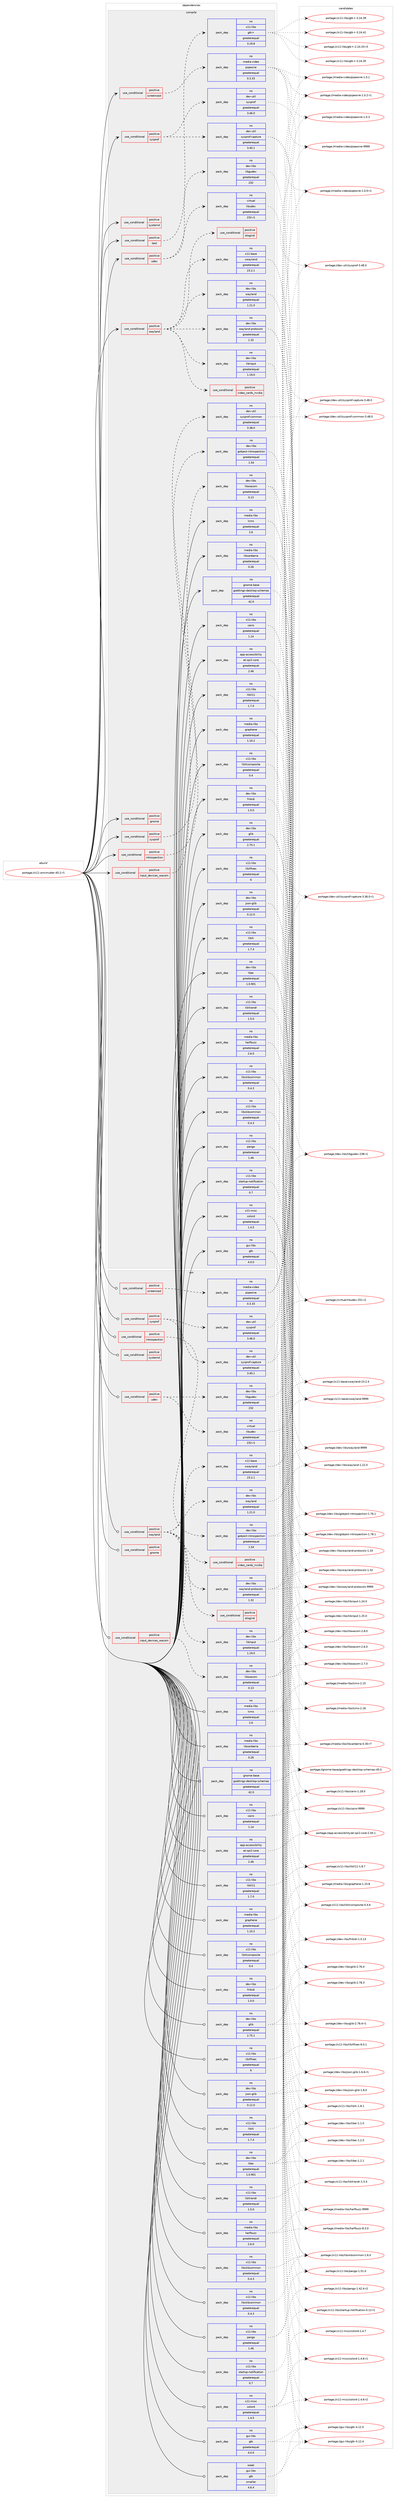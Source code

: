 digraph prolog {

# *************
# Graph options
# *************

newrank=true;
concentrate=true;
compound=true;
graph [rankdir=LR,fontname=Helvetica,fontsize=10,ranksep=1.5];#, ranksep=2.5, nodesep=0.2];
edge  [arrowhead=vee];
node  [fontname=Helvetica,fontsize=10];

# **********
# The ebuild
# **********

subgraph cluster_leftcol {
color=gray;
rank=same;
label=<<i>ebuild</i>>;
id [label="portage://x11-wm/mutter-45.2-r1", color=red, width=4, href="../x11-wm/mutter-45.2-r1.svg"];
}

# ****************
# The dependencies
# ****************

subgraph cluster_midcol {
color=gray;
label=<<i>dependencies</i>>;
subgraph cluster_compile {
fillcolor="#eeeeee";
style=filled;
label=<<i>compile</i>>;
subgraph cond17758 {
dependency27388 [label=<<TABLE BORDER="0" CELLBORDER="1" CELLSPACING="0" CELLPADDING="4"><TR><TD ROWSPAN="3" CELLPADDING="10">use_conditional</TD></TR><TR><TD>positive</TD></TR><TR><TD>gnome</TD></TR></TABLE>>, shape=none, color=red];
# *** BEGIN UNKNOWN DEPENDENCY TYPE (TODO) ***
# dependency27388 -> package_dependency(portage://x11-wm/mutter-45.2-r1,install,no,gnome-base,gnome-desktop,none,[,,],[slot(4),equal],[])
# *** END UNKNOWN DEPENDENCY TYPE (TODO) ***

}
id:e -> dependency27388:w [weight=20,style="solid",arrowhead="vee"];
subgraph cond17759 {
dependency27389 [label=<<TABLE BORDER="0" CELLBORDER="1" CELLSPACING="0" CELLPADDING="4"><TR><TD ROWSPAN="3" CELLPADDING="10">use_conditional</TD></TR><TR><TD>positive</TD></TR><TR><TD>input_devices_wacom</TD></TR></TABLE>>, shape=none, color=red];
subgraph pack9289 {
dependency27390 [label=<<TABLE BORDER="0" CELLBORDER="1" CELLSPACING="0" CELLPADDING="4" WIDTH="220"><TR><TD ROWSPAN="6" CELLPADDING="30">pack_dep</TD></TR><TR><TD WIDTH="110">no</TD></TR><TR><TD>dev-libs</TD></TR><TR><TD>libwacom</TD></TR><TR><TD>greaterequal</TD></TR><TR><TD>0.13</TD></TR></TABLE>>, shape=none, color=blue];
}
dependency27389:e -> dependency27390:w [weight=20,style="dashed",arrowhead="vee"];
}
id:e -> dependency27389:w [weight=20,style="solid",arrowhead="vee"];
subgraph cond17760 {
dependency27391 [label=<<TABLE BORDER="0" CELLBORDER="1" CELLSPACING="0" CELLPADDING="4"><TR><TD ROWSPAN="3" CELLPADDING="10">use_conditional</TD></TR><TR><TD>positive</TD></TR><TR><TD>introspection</TD></TR></TABLE>>, shape=none, color=red];
subgraph pack9290 {
dependency27392 [label=<<TABLE BORDER="0" CELLBORDER="1" CELLSPACING="0" CELLPADDING="4" WIDTH="220"><TR><TD ROWSPAN="6" CELLPADDING="30">pack_dep</TD></TR><TR><TD WIDTH="110">no</TD></TR><TR><TD>dev-libs</TD></TR><TR><TD>gobject-introspection</TD></TR><TR><TD>greaterequal</TD></TR><TR><TD>1.54</TD></TR></TABLE>>, shape=none, color=blue];
}
dependency27391:e -> dependency27392:w [weight=20,style="dashed",arrowhead="vee"];
}
id:e -> dependency27391:w [weight=20,style="solid",arrowhead="vee"];
subgraph cond17761 {
dependency27393 [label=<<TABLE BORDER="0" CELLBORDER="1" CELLSPACING="0" CELLPADDING="4"><TR><TD ROWSPAN="3" CELLPADDING="10">use_conditional</TD></TR><TR><TD>positive</TD></TR><TR><TD>screencast</TD></TR></TABLE>>, shape=none, color=red];
subgraph pack9291 {
dependency27394 [label=<<TABLE BORDER="0" CELLBORDER="1" CELLSPACING="0" CELLPADDING="4" WIDTH="220"><TR><TD ROWSPAN="6" CELLPADDING="30">pack_dep</TD></TR><TR><TD WIDTH="110">no</TD></TR><TR><TD>media-video</TD></TR><TR><TD>pipewire</TD></TR><TR><TD>greaterequal</TD></TR><TR><TD>0.3.33</TD></TR></TABLE>>, shape=none, color=blue];
}
dependency27393:e -> dependency27394:w [weight=20,style="dashed",arrowhead="vee"];
}
id:e -> dependency27393:w [weight=20,style="solid",arrowhead="vee"];
subgraph cond17762 {
dependency27395 [label=<<TABLE BORDER="0" CELLBORDER="1" CELLSPACING="0" CELLPADDING="4"><TR><TD ROWSPAN="3" CELLPADDING="10">use_conditional</TD></TR><TR><TD>positive</TD></TR><TR><TD>sysprof</TD></TR></TABLE>>, shape=none, color=red];
subgraph pack9292 {
dependency27396 [label=<<TABLE BORDER="0" CELLBORDER="1" CELLSPACING="0" CELLPADDING="4" WIDTH="220"><TR><TD ROWSPAN="6" CELLPADDING="30">pack_dep</TD></TR><TR><TD WIDTH="110">no</TD></TR><TR><TD>dev-util</TD></TR><TR><TD>sysprof-capture</TD></TR><TR><TD>greaterequal</TD></TR><TR><TD>3.40.1</TD></TR></TABLE>>, shape=none, color=blue];
}
dependency27395:e -> dependency27396:w [weight=20,style="dashed",arrowhead="vee"];
subgraph pack9293 {
dependency27397 [label=<<TABLE BORDER="0" CELLBORDER="1" CELLSPACING="0" CELLPADDING="4" WIDTH="220"><TR><TD ROWSPAN="6" CELLPADDING="30">pack_dep</TD></TR><TR><TD WIDTH="110">no</TD></TR><TR><TD>dev-util</TD></TR><TR><TD>sysprof</TD></TR><TR><TD>greaterequal</TD></TR><TR><TD>3.46.0</TD></TR></TABLE>>, shape=none, color=blue];
}
dependency27395:e -> dependency27397:w [weight=20,style="dashed",arrowhead="vee"];
}
id:e -> dependency27395:w [weight=20,style="solid",arrowhead="vee"];
subgraph cond17763 {
dependency27398 [label=<<TABLE BORDER="0" CELLBORDER="1" CELLSPACING="0" CELLPADDING="4"><TR><TD ROWSPAN="3" CELLPADDING="10">use_conditional</TD></TR><TR><TD>positive</TD></TR><TR><TD>sysprof</TD></TR></TABLE>>, shape=none, color=red];
subgraph pack9294 {
dependency27399 [label=<<TABLE BORDER="0" CELLBORDER="1" CELLSPACING="0" CELLPADDING="4" WIDTH="220"><TR><TD ROWSPAN="6" CELLPADDING="30">pack_dep</TD></TR><TR><TD WIDTH="110">no</TD></TR><TR><TD>dev-util</TD></TR><TR><TD>sysprof-common</TD></TR><TR><TD>greaterequal</TD></TR><TR><TD>3.38.0</TD></TR></TABLE>>, shape=none, color=blue];
}
dependency27398:e -> dependency27399:w [weight=20,style="dashed",arrowhead="vee"];
}
id:e -> dependency27398:w [weight=20,style="solid",arrowhead="vee"];
subgraph cond17764 {
dependency27400 [label=<<TABLE BORDER="0" CELLBORDER="1" CELLSPACING="0" CELLPADDING="4"><TR><TD ROWSPAN="3" CELLPADDING="10">use_conditional</TD></TR><TR><TD>positive</TD></TR><TR><TD>systemd</TD></TR></TABLE>>, shape=none, color=red];
# *** BEGIN UNKNOWN DEPENDENCY TYPE (TODO) ***
# dependency27400 -> package_dependency(portage://x11-wm/mutter-45.2-r1,install,no,sys-apps,systemd,none,[,,],[],[])
# *** END UNKNOWN DEPENDENCY TYPE (TODO) ***

}
id:e -> dependency27400:w [weight=20,style="solid",arrowhead="vee"];
subgraph cond17765 {
dependency27401 [label=<<TABLE BORDER="0" CELLBORDER="1" CELLSPACING="0" CELLPADDING="4"><TR><TD ROWSPAN="3" CELLPADDING="10">use_conditional</TD></TR><TR><TD>positive</TD></TR><TR><TD>test</TD></TR></TABLE>>, shape=none, color=red];
subgraph pack9295 {
dependency27402 [label=<<TABLE BORDER="0" CELLBORDER="1" CELLSPACING="0" CELLPADDING="4" WIDTH="220"><TR><TD ROWSPAN="6" CELLPADDING="30">pack_dep</TD></TR><TR><TD WIDTH="110">no</TD></TR><TR><TD>x11-libs</TD></TR><TR><TD>gtk+</TD></TR><TR><TD>greaterequal</TD></TR><TR><TD>3.19.8</TD></TR></TABLE>>, shape=none, color=blue];
}
dependency27401:e -> dependency27402:w [weight=20,style="dashed",arrowhead="vee"];
# *** BEGIN UNKNOWN DEPENDENCY TYPE (TODO) ***
# dependency27401 -> package_dependency(portage://x11-wm/mutter-45.2-r1,install,no,gnome-extra,zenity,none,[,,],[],[])
# *** END UNKNOWN DEPENDENCY TYPE (TODO) ***

}
id:e -> dependency27401:w [weight=20,style="solid",arrowhead="vee"];
subgraph cond17766 {
dependency27403 [label=<<TABLE BORDER="0" CELLBORDER="1" CELLSPACING="0" CELLPADDING="4"><TR><TD ROWSPAN="3" CELLPADDING="10">use_conditional</TD></TR><TR><TD>positive</TD></TR><TR><TD>udev</TD></TR></TABLE>>, shape=none, color=red];
subgraph pack9296 {
dependency27404 [label=<<TABLE BORDER="0" CELLBORDER="1" CELLSPACING="0" CELLPADDING="4" WIDTH="220"><TR><TD ROWSPAN="6" CELLPADDING="30">pack_dep</TD></TR><TR><TD WIDTH="110">no</TD></TR><TR><TD>virtual</TD></TR><TR><TD>libudev</TD></TR><TR><TD>greaterequal</TD></TR><TR><TD>232-r1</TD></TR></TABLE>>, shape=none, color=blue];
}
dependency27403:e -> dependency27404:w [weight=20,style="dashed",arrowhead="vee"];
subgraph pack9297 {
dependency27405 [label=<<TABLE BORDER="0" CELLBORDER="1" CELLSPACING="0" CELLPADDING="4" WIDTH="220"><TR><TD ROWSPAN="6" CELLPADDING="30">pack_dep</TD></TR><TR><TD WIDTH="110">no</TD></TR><TR><TD>dev-libs</TD></TR><TR><TD>libgudev</TD></TR><TR><TD>greaterequal</TD></TR><TR><TD>232</TD></TR></TABLE>>, shape=none, color=blue];
}
dependency27403:e -> dependency27405:w [weight=20,style="dashed",arrowhead="vee"];
}
id:e -> dependency27403:w [weight=20,style="solid",arrowhead="vee"];
subgraph cond17767 {
dependency27406 [label=<<TABLE BORDER="0" CELLBORDER="1" CELLSPACING="0" CELLPADDING="4"><TR><TD ROWSPAN="3" CELLPADDING="10">use_conditional</TD></TR><TR><TD>positive</TD></TR><TR><TD>wayland</TD></TR></TABLE>>, shape=none, color=red];
subgraph pack9298 {
dependency27407 [label=<<TABLE BORDER="0" CELLBORDER="1" CELLSPACING="0" CELLPADDING="4" WIDTH="220"><TR><TD ROWSPAN="6" CELLPADDING="30">pack_dep</TD></TR><TR><TD WIDTH="110">no</TD></TR><TR><TD>dev-libs</TD></TR><TR><TD>wayland-protocols</TD></TR><TR><TD>greaterequal</TD></TR><TR><TD>1.32</TD></TR></TABLE>>, shape=none, color=blue];
}
dependency27406:e -> dependency27407:w [weight=20,style="dashed",arrowhead="vee"];
subgraph pack9299 {
dependency27408 [label=<<TABLE BORDER="0" CELLBORDER="1" CELLSPACING="0" CELLPADDING="4" WIDTH="220"><TR><TD ROWSPAN="6" CELLPADDING="30">pack_dep</TD></TR><TR><TD WIDTH="110">no</TD></TR><TR><TD>dev-libs</TD></TR><TR><TD>wayland</TD></TR><TR><TD>greaterequal</TD></TR><TR><TD>1.21.0</TD></TR></TABLE>>, shape=none, color=blue];
}
dependency27406:e -> dependency27408:w [weight=20,style="dashed",arrowhead="vee"];
# *** BEGIN UNKNOWN DEPENDENCY TYPE (TODO) ***
# dependency27406 -> package_dependency(portage://x11-wm/mutter-45.2-r1,install,no,x11-libs,libdrm,none,[,,],[],[])
# *** END UNKNOWN DEPENDENCY TYPE (TODO) ***

# *** BEGIN UNKNOWN DEPENDENCY TYPE (TODO) ***
# dependency27406 -> package_dependency(portage://x11-wm/mutter-45.2-r1,install,no,media-libs,mesa,none,[,,],[],[use(enable(gbm),positive)])
# *** END UNKNOWN DEPENDENCY TYPE (TODO) ***

subgraph pack9300 {
dependency27409 [label=<<TABLE BORDER="0" CELLBORDER="1" CELLSPACING="0" CELLPADDING="4" WIDTH="220"><TR><TD ROWSPAN="6" CELLPADDING="30">pack_dep</TD></TR><TR><TD WIDTH="110">no</TD></TR><TR><TD>dev-libs</TD></TR><TR><TD>libinput</TD></TR><TR><TD>greaterequal</TD></TR><TR><TD>1.19.0</TD></TR></TABLE>>, shape=none, color=blue];
}
dependency27406:e -> dependency27409:w [weight=20,style="dashed",arrowhead="vee"];
subgraph cond17768 {
dependency27410 [label=<<TABLE BORDER="0" CELLBORDER="1" CELLSPACING="0" CELLPADDING="4"><TR><TD ROWSPAN="3" CELLPADDING="10">use_conditional</TD></TR><TR><TD>positive</TD></TR><TR><TD>elogind</TD></TR></TABLE>>, shape=none, color=red];
# *** BEGIN UNKNOWN DEPENDENCY TYPE (TODO) ***
# dependency27410 -> package_dependency(portage://x11-wm/mutter-45.2-r1,install,no,sys-auth,elogind,none,[,,],[],[])
# *** END UNKNOWN DEPENDENCY TYPE (TODO) ***

}
dependency27406:e -> dependency27410:w [weight=20,style="dashed",arrowhead="vee"];
subgraph pack9301 {
dependency27411 [label=<<TABLE BORDER="0" CELLBORDER="1" CELLSPACING="0" CELLPADDING="4" WIDTH="220"><TR><TD ROWSPAN="6" CELLPADDING="30">pack_dep</TD></TR><TR><TD WIDTH="110">no</TD></TR><TR><TD>x11-base</TD></TR><TR><TD>xwayland</TD></TR><TR><TD>greaterequal</TD></TR><TR><TD>23.2.1</TD></TR></TABLE>>, shape=none, color=blue];
}
dependency27406:e -> dependency27411:w [weight=20,style="dashed",arrowhead="vee"];
subgraph cond17769 {
dependency27412 [label=<<TABLE BORDER="0" CELLBORDER="1" CELLSPACING="0" CELLPADDING="4"><TR><TD ROWSPAN="3" CELLPADDING="10">use_conditional</TD></TR><TR><TD>positive</TD></TR><TR><TD>video_cards_nvidia</TD></TR></TABLE>>, shape=none, color=red];
# *** BEGIN UNKNOWN DEPENDENCY TYPE (TODO) ***
# dependency27412 -> package_dependency(portage://x11-wm/mutter-45.2-r1,install,no,gui-libs,egl-wayland,none,[,,],[],[])
# *** END UNKNOWN DEPENDENCY TYPE (TODO) ***

}
dependency27406:e -> dependency27412:w [weight=20,style="dashed",arrowhead="vee"];
}
id:e -> dependency27406:w [weight=20,style="solid",arrowhead="vee"];
subgraph pack9302 {
dependency27413 [label=<<TABLE BORDER="0" CELLBORDER="1" CELLSPACING="0" CELLPADDING="4" WIDTH="220"><TR><TD ROWSPAN="6" CELLPADDING="30">pack_dep</TD></TR><TR><TD WIDTH="110">no</TD></TR><TR><TD>app-accessibility</TD></TR><TR><TD>at-spi2-core</TD></TR><TR><TD>greaterequal</TD></TR><TR><TD>2.46</TD></TR></TABLE>>, shape=none, color=blue];
}
id:e -> dependency27413:w [weight=20,style="solid",arrowhead="vee"];
subgraph pack9303 {
dependency27414 [label=<<TABLE BORDER="0" CELLBORDER="1" CELLSPACING="0" CELLPADDING="4" WIDTH="220"><TR><TD ROWSPAN="6" CELLPADDING="30">pack_dep</TD></TR><TR><TD WIDTH="110">no</TD></TR><TR><TD>dev-libs</TD></TR><TR><TD>fribidi</TD></TR><TR><TD>greaterequal</TD></TR><TR><TD>1.0.0</TD></TR></TABLE>>, shape=none, color=blue];
}
id:e -> dependency27414:w [weight=20,style="solid",arrowhead="vee"];
subgraph pack9304 {
dependency27415 [label=<<TABLE BORDER="0" CELLBORDER="1" CELLSPACING="0" CELLPADDING="4" WIDTH="220"><TR><TD ROWSPAN="6" CELLPADDING="30">pack_dep</TD></TR><TR><TD WIDTH="110">no</TD></TR><TR><TD>dev-libs</TD></TR><TR><TD>glib</TD></TR><TR><TD>greaterequal</TD></TR><TR><TD>2.75.1</TD></TR></TABLE>>, shape=none, color=blue];
}
id:e -> dependency27415:w [weight=20,style="solid",arrowhead="vee"];
subgraph pack9305 {
dependency27416 [label=<<TABLE BORDER="0" CELLBORDER="1" CELLSPACING="0" CELLPADDING="4" WIDTH="220"><TR><TD ROWSPAN="6" CELLPADDING="30">pack_dep</TD></TR><TR><TD WIDTH="110">no</TD></TR><TR><TD>dev-libs</TD></TR><TR><TD>json-glib</TD></TR><TR><TD>greaterequal</TD></TR><TR><TD>0.12.0</TD></TR></TABLE>>, shape=none, color=blue];
}
id:e -> dependency27416:w [weight=20,style="solid",arrowhead="vee"];
subgraph pack9306 {
dependency27417 [label=<<TABLE BORDER="0" CELLBORDER="1" CELLSPACING="0" CELLPADDING="4" WIDTH="220"><TR><TD ROWSPAN="6" CELLPADDING="30">pack_dep</TD></TR><TR><TD WIDTH="110">no</TD></TR><TR><TD>dev-libs</TD></TR><TR><TD>libei</TD></TR><TR><TD>greaterequal</TD></TR><TR><TD>1.0.901</TD></TR></TABLE>>, shape=none, color=blue];
}
id:e -> dependency27417:w [weight=20,style="solid",arrowhead="vee"];
# *** BEGIN UNKNOWN DEPENDENCY TYPE (TODO) ***
# id -> package_dependency(portage://x11-wm/mutter-45.2-r1,install,no,gnome-base,gnome-settings-daemon,none,[,,],[],[])
# *** END UNKNOWN DEPENDENCY TYPE (TODO) ***

subgraph pack9307 {
dependency27418 [label=<<TABLE BORDER="0" CELLBORDER="1" CELLSPACING="0" CELLPADDING="4" WIDTH="220"><TR><TD ROWSPAN="6" CELLPADDING="30">pack_dep</TD></TR><TR><TD WIDTH="110">no</TD></TR><TR><TD>gnome-base</TD></TR><TR><TD>gsettings-desktop-schemas</TD></TR><TR><TD>greaterequal</TD></TR><TR><TD>42.0</TD></TR></TABLE>>, shape=none, color=blue];
}
id:e -> dependency27418:w [weight=20,style="solid",arrowhead="vee"];
subgraph pack9308 {
dependency27419 [label=<<TABLE BORDER="0" CELLBORDER="1" CELLSPACING="0" CELLPADDING="4" WIDTH="220"><TR><TD ROWSPAN="6" CELLPADDING="30">pack_dep</TD></TR><TR><TD WIDTH="110">no</TD></TR><TR><TD>gui-libs</TD></TR><TR><TD>gtk</TD></TR><TR><TD>greaterequal</TD></TR><TR><TD>4.0.0</TD></TR></TABLE>>, shape=none, color=blue];
}
id:e -> dependency27419:w [weight=20,style="solid",arrowhead="vee"];
subgraph pack9309 {
dependency27420 [label=<<TABLE BORDER="0" CELLBORDER="1" CELLSPACING="0" CELLPADDING="4" WIDTH="220"><TR><TD ROWSPAN="6" CELLPADDING="30">pack_dep</TD></TR><TR><TD WIDTH="110">no</TD></TR><TR><TD>media-libs</TD></TR><TR><TD>graphene</TD></TR><TR><TD>greaterequal</TD></TR><TR><TD>1.10.2</TD></TR></TABLE>>, shape=none, color=blue];
}
id:e -> dependency27420:w [weight=20,style="solid",arrowhead="vee"];
subgraph pack9310 {
dependency27421 [label=<<TABLE BORDER="0" CELLBORDER="1" CELLSPACING="0" CELLPADDING="4" WIDTH="220"><TR><TD ROWSPAN="6" CELLPADDING="30">pack_dep</TD></TR><TR><TD WIDTH="110">no</TD></TR><TR><TD>media-libs</TD></TR><TR><TD>harfbuzz</TD></TR><TR><TD>greaterequal</TD></TR><TR><TD>2.6.0</TD></TR></TABLE>>, shape=none, color=blue];
}
id:e -> dependency27421:w [weight=20,style="solid",arrowhead="vee"];
subgraph pack9311 {
dependency27422 [label=<<TABLE BORDER="0" CELLBORDER="1" CELLSPACING="0" CELLPADDING="4" WIDTH="220"><TR><TD ROWSPAN="6" CELLPADDING="30">pack_dep</TD></TR><TR><TD WIDTH="110">no</TD></TR><TR><TD>media-libs</TD></TR><TR><TD>lcms</TD></TR><TR><TD>greaterequal</TD></TR><TR><TD>2.6</TD></TR></TABLE>>, shape=none, color=blue];
}
id:e -> dependency27422:w [weight=20,style="solid",arrowhead="vee"];
subgraph pack9312 {
dependency27423 [label=<<TABLE BORDER="0" CELLBORDER="1" CELLSPACING="0" CELLPADDING="4" WIDTH="220"><TR><TD ROWSPAN="6" CELLPADDING="30">pack_dep</TD></TR><TR><TD WIDTH="110">no</TD></TR><TR><TD>media-libs</TD></TR><TR><TD>libcanberra</TD></TR><TR><TD>greaterequal</TD></TR><TR><TD>0.26</TD></TR></TABLE>>, shape=none, color=blue];
}
id:e -> dependency27423:w [weight=20,style="solid",arrowhead="vee"];
# *** BEGIN UNKNOWN DEPENDENCY TYPE (TODO) ***
# id -> package_dependency(portage://x11-wm/mutter-45.2-r1,install,no,media-libs,libglvnd,none,[,,],[],[use(enable(X),none)])
# *** END UNKNOWN DEPENDENCY TYPE (TODO) ***

# *** BEGIN UNKNOWN DEPENDENCY TYPE (TODO) ***
# id -> package_dependency(portage://x11-wm/mutter-45.2-r1,install,no,sys-apps,dbus,none,[,,],[],[])
# *** END UNKNOWN DEPENDENCY TYPE (TODO) ***

# *** BEGIN UNKNOWN DEPENDENCY TYPE (TODO) ***
# id -> package_dependency(portage://x11-wm/mutter-45.2-r1,install,no,x11-base,xorg-proto,none,[,,],[],[])
# *** END UNKNOWN DEPENDENCY TYPE (TODO) ***

subgraph pack9313 {
dependency27424 [label=<<TABLE BORDER="0" CELLBORDER="1" CELLSPACING="0" CELLPADDING="4" WIDTH="220"><TR><TD ROWSPAN="6" CELLPADDING="30">pack_dep</TD></TR><TR><TD WIDTH="110">no</TD></TR><TR><TD>x11-libs</TD></TR><TR><TD>cairo</TD></TR><TR><TD>greaterequal</TD></TR><TR><TD>1.14</TD></TR></TABLE>>, shape=none, color=blue];
}
id:e -> dependency27424:w [weight=20,style="solid",arrowhead="vee"];
# *** BEGIN UNKNOWN DEPENDENCY TYPE (TODO) ***
# id -> package_dependency(portage://x11-wm/mutter-45.2-r1,install,no,x11-libs,gdk-pixbuf,none,[,,],[slot(2)],[])
# *** END UNKNOWN DEPENDENCY TYPE (TODO) ***

# *** BEGIN UNKNOWN DEPENDENCY TYPE (TODO) ***
# id -> package_dependency(portage://x11-wm/mutter-45.2-r1,install,no,x11-libs,libICE,none,[,,],[],[])
# *** END UNKNOWN DEPENDENCY TYPE (TODO) ***

# *** BEGIN UNKNOWN DEPENDENCY TYPE (TODO) ***
# id -> package_dependency(portage://x11-wm/mutter-45.2-r1,install,no,x11-libs,libSM,none,[,,],[],[])
# *** END UNKNOWN DEPENDENCY TYPE (TODO) ***

subgraph pack9314 {
dependency27425 [label=<<TABLE BORDER="0" CELLBORDER="1" CELLSPACING="0" CELLPADDING="4" WIDTH="220"><TR><TD ROWSPAN="6" CELLPADDING="30">pack_dep</TD></TR><TR><TD WIDTH="110">no</TD></TR><TR><TD>x11-libs</TD></TR><TR><TD>libX11</TD></TR><TR><TD>greaterequal</TD></TR><TR><TD>1.7.0</TD></TR></TABLE>>, shape=none, color=blue];
}
id:e -> dependency27425:w [weight=20,style="solid",arrowhead="vee"];
# *** BEGIN UNKNOWN DEPENDENCY TYPE (TODO) ***
# id -> package_dependency(portage://x11-wm/mutter-45.2-r1,install,no,x11-libs,libXau,none,[,,],[],[])
# *** END UNKNOWN DEPENDENCY TYPE (TODO) ***

subgraph pack9315 {
dependency27426 [label=<<TABLE BORDER="0" CELLBORDER="1" CELLSPACING="0" CELLPADDING="4" WIDTH="220"><TR><TD ROWSPAN="6" CELLPADDING="30">pack_dep</TD></TR><TR><TD WIDTH="110">no</TD></TR><TR><TD>x11-libs</TD></TR><TR><TD>libXcomposite</TD></TR><TR><TD>greaterequal</TD></TR><TR><TD>0.4</TD></TR></TABLE>>, shape=none, color=blue];
}
id:e -> dependency27426:w [weight=20,style="solid",arrowhead="vee"];
# *** BEGIN UNKNOWN DEPENDENCY TYPE (TODO) ***
# id -> package_dependency(portage://x11-wm/mutter-45.2-r1,install,no,x11-libs,libXcursor,none,[,,],[],[])
# *** END UNKNOWN DEPENDENCY TYPE (TODO) ***

# *** BEGIN UNKNOWN DEPENDENCY TYPE (TODO) ***
# id -> package_dependency(portage://x11-wm/mutter-45.2-r1,install,no,x11-libs,libXdamage,none,[,,],[],[])
# *** END UNKNOWN DEPENDENCY TYPE (TODO) ***

# *** BEGIN UNKNOWN DEPENDENCY TYPE (TODO) ***
# id -> package_dependency(portage://x11-wm/mutter-45.2-r1,install,no,x11-libs,libXext,none,[,,],[],[])
# *** END UNKNOWN DEPENDENCY TYPE (TODO) ***

subgraph pack9316 {
dependency27427 [label=<<TABLE BORDER="0" CELLBORDER="1" CELLSPACING="0" CELLPADDING="4" WIDTH="220"><TR><TD ROWSPAN="6" CELLPADDING="30">pack_dep</TD></TR><TR><TD WIDTH="110">no</TD></TR><TR><TD>x11-libs</TD></TR><TR><TD>libXfixes</TD></TR><TR><TD>greaterequal</TD></TR><TR><TD>6</TD></TR></TABLE>>, shape=none, color=blue];
}
id:e -> dependency27427:w [weight=20,style="solid",arrowhead="vee"];
subgraph pack9317 {
dependency27428 [label=<<TABLE BORDER="0" CELLBORDER="1" CELLSPACING="0" CELLPADDING="4" WIDTH="220"><TR><TD ROWSPAN="6" CELLPADDING="30">pack_dep</TD></TR><TR><TD WIDTH="110">no</TD></TR><TR><TD>x11-libs</TD></TR><TR><TD>libXi</TD></TR><TR><TD>greaterequal</TD></TR><TR><TD>1.7.4</TD></TR></TABLE>>, shape=none, color=blue];
}
id:e -> dependency27428:w [weight=20,style="solid",arrowhead="vee"];
# *** BEGIN UNKNOWN DEPENDENCY TYPE (TODO) ***
# id -> package_dependency(portage://x11-wm/mutter-45.2-r1,install,no,x11-libs,libXinerama,none,[,,],[],[])
# *** END UNKNOWN DEPENDENCY TYPE (TODO) ***

subgraph pack9318 {
dependency27429 [label=<<TABLE BORDER="0" CELLBORDER="1" CELLSPACING="0" CELLPADDING="4" WIDTH="220"><TR><TD ROWSPAN="6" CELLPADDING="30">pack_dep</TD></TR><TR><TD WIDTH="110">no</TD></TR><TR><TD>x11-libs</TD></TR><TR><TD>libXrandr</TD></TR><TR><TD>greaterequal</TD></TR><TR><TD>1.5.0</TD></TR></TABLE>>, shape=none, color=blue];
}
id:e -> dependency27429:w [weight=20,style="solid",arrowhead="vee"];
# *** BEGIN UNKNOWN DEPENDENCY TYPE (TODO) ***
# id -> package_dependency(portage://x11-wm/mutter-45.2-r1,install,no,x11-libs,libXrender,none,[,,],[],[])
# *** END UNKNOWN DEPENDENCY TYPE (TODO) ***

# *** BEGIN UNKNOWN DEPENDENCY TYPE (TODO) ***
# id -> package_dependency(portage://x11-wm/mutter-45.2-r1,install,no,x11-libs,libXtst,none,[,,],[],[])
# *** END UNKNOWN DEPENDENCY TYPE (TODO) ***

# *** BEGIN UNKNOWN DEPENDENCY TYPE (TODO) ***
# id -> package_dependency(portage://x11-wm/mutter-45.2-r1,install,no,x11-libs,libxcb,none,[,,],any_same_slot,[])
# *** END UNKNOWN DEPENDENCY TYPE (TODO) ***

subgraph pack9319 {
dependency27430 [label=<<TABLE BORDER="0" CELLBORDER="1" CELLSPACING="0" CELLPADDING="4" WIDTH="220"><TR><TD ROWSPAN="6" CELLPADDING="30">pack_dep</TD></TR><TR><TD WIDTH="110">no</TD></TR><TR><TD>x11-libs</TD></TR><TR><TD>libxkbcommon</TD></TR><TR><TD>greaterequal</TD></TR><TR><TD>0.4.3</TD></TR></TABLE>>, shape=none, color=blue];
}
id:e -> dependency27430:w [weight=20,style="solid",arrowhead="vee"];
subgraph pack9320 {
dependency27431 [label=<<TABLE BORDER="0" CELLBORDER="1" CELLSPACING="0" CELLPADDING="4" WIDTH="220"><TR><TD ROWSPAN="6" CELLPADDING="30">pack_dep</TD></TR><TR><TD WIDTH="110">no</TD></TR><TR><TD>x11-libs</TD></TR><TR><TD>libxkbcommon</TD></TR><TR><TD>greaterequal</TD></TR><TR><TD>0.4.3</TD></TR></TABLE>>, shape=none, color=blue];
}
id:e -> dependency27431:w [weight=20,style="solid",arrowhead="vee"];
# *** BEGIN UNKNOWN DEPENDENCY TYPE (TODO) ***
# id -> package_dependency(portage://x11-wm/mutter-45.2-r1,install,no,x11-libs,libxkbfile,none,[,,],[],[])
# *** END UNKNOWN DEPENDENCY TYPE (TODO) ***

subgraph pack9321 {
dependency27432 [label=<<TABLE BORDER="0" CELLBORDER="1" CELLSPACING="0" CELLPADDING="4" WIDTH="220"><TR><TD ROWSPAN="6" CELLPADDING="30">pack_dep</TD></TR><TR><TD WIDTH="110">no</TD></TR><TR><TD>x11-libs</TD></TR><TR><TD>pango</TD></TR><TR><TD>greaterequal</TD></TR><TR><TD>1.46</TD></TR></TABLE>>, shape=none, color=blue];
}
id:e -> dependency27432:w [weight=20,style="solid",arrowhead="vee"];
subgraph pack9322 {
dependency27433 [label=<<TABLE BORDER="0" CELLBORDER="1" CELLSPACING="0" CELLPADDING="4" WIDTH="220"><TR><TD ROWSPAN="6" CELLPADDING="30">pack_dep</TD></TR><TR><TD WIDTH="110">no</TD></TR><TR><TD>x11-libs</TD></TR><TR><TD>startup-notification</TD></TR><TR><TD>greaterequal</TD></TR><TR><TD>0.7</TD></TR></TABLE>>, shape=none, color=blue];
}
id:e -> dependency27433:w [weight=20,style="solid",arrowhead="vee"];
subgraph pack9323 {
dependency27434 [label=<<TABLE BORDER="0" CELLBORDER="1" CELLSPACING="0" CELLPADDING="4" WIDTH="220"><TR><TD ROWSPAN="6" CELLPADDING="30">pack_dep</TD></TR><TR><TD WIDTH="110">no</TD></TR><TR><TD>x11-misc</TD></TR><TR><TD>colord</TD></TR><TR><TD>greaterequal</TD></TR><TR><TD>1.4.5</TD></TR></TABLE>>, shape=none, color=blue];
}
id:e -> dependency27434:w [weight=20,style="solid",arrowhead="vee"];
# *** BEGIN UNKNOWN DEPENDENCY TYPE (TODO) ***
# id -> package_dependency(portage://x11-wm/mutter-45.2-r1,install,no,x11-misc,xkeyboard-config,none,[,,],[],[])
# *** END UNKNOWN DEPENDENCY TYPE (TODO) ***

}
subgraph cluster_compileandrun {
fillcolor="#eeeeee";
style=filled;
label=<<i>compile and run</i>>;
}
subgraph cluster_run {
fillcolor="#eeeeee";
style=filled;
label=<<i>run</i>>;
subgraph cond17770 {
dependency27435 [label=<<TABLE BORDER="0" CELLBORDER="1" CELLSPACING="0" CELLPADDING="4"><TR><TD ROWSPAN="3" CELLPADDING="10">use_conditional</TD></TR><TR><TD>positive</TD></TR><TR><TD>gnome</TD></TR></TABLE>>, shape=none, color=red];
# *** BEGIN UNKNOWN DEPENDENCY TYPE (TODO) ***
# dependency27435 -> package_dependency(portage://x11-wm/mutter-45.2-r1,run,no,gnome-base,gnome-desktop,none,[,,],[slot(4),equal],[])
# *** END UNKNOWN DEPENDENCY TYPE (TODO) ***

}
id:e -> dependency27435:w [weight=20,style="solid",arrowhead="odot"];
subgraph cond17771 {
dependency27436 [label=<<TABLE BORDER="0" CELLBORDER="1" CELLSPACING="0" CELLPADDING="4"><TR><TD ROWSPAN="3" CELLPADDING="10">use_conditional</TD></TR><TR><TD>positive</TD></TR><TR><TD>input_devices_wacom</TD></TR></TABLE>>, shape=none, color=red];
subgraph pack9324 {
dependency27437 [label=<<TABLE BORDER="0" CELLBORDER="1" CELLSPACING="0" CELLPADDING="4" WIDTH="220"><TR><TD ROWSPAN="6" CELLPADDING="30">pack_dep</TD></TR><TR><TD WIDTH="110">no</TD></TR><TR><TD>dev-libs</TD></TR><TR><TD>libwacom</TD></TR><TR><TD>greaterequal</TD></TR><TR><TD>0.13</TD></TR></TABLE>>, shape=none, color=blue];
}
dependency27436:e -> dependency27437:w [weight=20,style="dashed",arrowhead="vee"];
}
id:e -> dependency27436:w [weight=20,style="solid",arrowhead="odot"];
subgraph cond17772 {
dependency27438 [label=<<TABLE BORDER="0" CELLBORDER="1" CELLSPACING="0" CELLPADDING="4"><TR><TD ROWSPAN="3" CELLPADDING="10">use_conditional</TD></TR><TR><TD>positive</TD></TR><TR><TD>introspection</TD></TR></TABLE>>, shape=none, color=red];
subgraph pack9325 {
dependency27439 [label=<<TABLE BORDER="0" CELLBORDER="1" CELLSPACING="0" CELLPADDING="4" WIDTH="220"><TR><TD ROWSPAN="6" CELLPADDING="30">pack_dep</TD></TR><TR><TD WIDTH="110">no</TD></TR><TR><TD>dev-libs</TD></TR><TR><TD>gobject-introspection</TD></TR><TR><TD>greaterequal</TD></TR><TR><TD>1.54</TD></TR></TABLE>>, shape=none, color=blue];
}
dependency27438:e -> dependency27439:w [weight=20,style="dashed",arrowhead="vee"];
}
id:e -> dependency27438:w [weight=20,style="solid",arrowhead="odot"];
subgraph cond17773 {
dependency27440 [label=<<TABLE BORDER="0" CELLBORDER="1" CELLSPACING="0" CELLPADDING="4"><TR><TD ROWSPAN="3" CELLPADDING="10">use_conditional</TD></TR><TR><TD>positive</TD></TR><TR><TD>screencast</TD></TR></TABLE>>, shape=none, color=red];
subgraph pack9326 {
dependency27441 [label=<<TABLE BORDER="0" CELLBORDER="1" CELLSPACING="0" CELLPADDING="4" WIDTH="220"><TR><TD ROWSPAN="6" CELLPADDING="30">pack_dep</TD></TR><TR><TD WIDTH="110">no</TD></TR><TR><TD>media-video</TD></TR><TR><TD>pipewire</TD></TR><TR><TD>greaterequal</TD></TR><TR><TD>0.3.33</TD></TR></TABLE>>, shape=none, color=blue];
}
dependency27440:e -> dependency27441:w [weight=20,style="dashed",arrowhead="vee"];
}
id:e -> dependency27440:w [weight=20,style="solid",arrowhead="odot"];
subgraph cond17774 {
dependency27442 [label=<<TABLE BORDER="0" CELLBORDER="1" CELLSPACING="0" CELLPADDING="4"><TR><TD ROWSPAN="3" CELLPADDING="10">use_conditional</TD></TR><TR><TD>positive</TD></TR><TR><TD>sysprof</TD></TR></TABLE>>, shape=none, color=red];
subgraph pack9327 {
dependency27443 [label=<<TABLE BORDER="0" CELLBORDER="1" CELLSPACING="0" CELLPADDING="4" WIDTH="220"><TR><TD ROWSPAN="6" CELLPADDING="30">pack_dep</TD></TR><TR><TD WIDTH="110">no</TD></TR><TR><TD>dev-util</TD></TR><TR><TD>sysprof-capture</TD></TR><TR><TD>greaterequal</TD></TR><TR><TD>3.40.1</TD></TR></TABLE>>, shape=none, color=blue];
}
dependency27442:e -> dependency27443:w [weight=20,style="dashed",arrowhead="vee"];
subgraph pack9328 {
dependency27444 [label=<<TABLE BORDER="0" CELLBORDER="1" CELLSPACING="0" CELLPADDING="4" WIDTH="220"><TR><TD ROWSPAN="6" CELLPADDING="30">pack_dep</TD></TR><TR><TD WIDTH="110">no</TD></TR><TR><TD>dev-util</TD></TR><TR><TD>sysprof</TD></TR><TR><TD>greaterequal</TD></TR><TR><TD>3.46.0</TD></TR></TABLE>>, shape=none, color=blue];
}
dependency27442:e -> dependency27444:w [weight=20,style="dashed",arrowhead="vee"];
}
id:e -> dependency27442:w [weight=20,style="solid",arrowhead="odot"];
subgraph cond17775 {
dependency27445 [label=<<TABLE BORDER="0" CELLBORDER="1" CELLSPACING="0" CELLPADDING="4"><TR><TD ROWSPAN="3" CELLPADDING="10">use_conditional</TD></TR><TR><TD>positive</TD></TR><TR><TD>systemd</TD></TR></TABLE>>, shape=none, color=red];
# *** BEGIN UNKNOWN DEPENDENCY TYPE (TODO) ***
# dependency27445 -> package_dependency(portage://x11-wm/mutter-45.2-r1,run,no,sys-apps,systemd,none,[,,],[],[])
# *** END UNKNOWN DEPENDENCY TYPE (TODO) ***

}
id:e -> dependency27445:w [weight=20,style="solid",arrowhead="odot"];
subgraph cond17776 {
dependency27446 [label=<<TABLE BORDER="0" CELLBORDER="1" CELLSPACING="0" CELLPADDING="4"><TR><TD ROWSPAN="3" CELLPADDING="10">use_conditional</TD></TR><TR><TD>positive</TD></TR><TR><TD>udev</TD></TR></TABLE>>, shape=none, color=red];
subgraph pack9329 {
dependency27447 [label=<<TABLE BORDER="0" CELLBORDER="1" CELLSPACING="0" CELLPADDING="4" WIDTH="220"><TR><TD ROWSPAN="6" CELLPADDING="30">pack_dep</TD></TR><TR><TD WIDTH="110">no</TD></TR><TR><TD>virtual</TD></TR><TR><TD>libudev</TD></TR><TR><TD>greaterequal</TD></TR><TR><TD>232-r1</TD></TR></TABLE>>, shape=none, color=blue];
}
dependency27446:e -> dependency27447:w [weight=20,style="dashed",arrowhead="vee"];
subgraph pack9330 {
dependency27448 [label=<<TABLE BORDER="0" CELLBORDER="1" CELLSPACING="0" CELLPADDING="4" WIDTH="220"><TR><TD ROWSPAN="6" CELLPADDING="30">pack_dep</TD></TR><TR><TD WIDTH="110">no</TD></TR><TR><TD>dev-libs</TD></TR><TR><TD>libgudev</TD></TR><TR><TD>greaterequal</TD></TR><TR><TD>232</TD></TR></TABLE>>, shape=none, color=blue];
}
dependency27446:e -> dependency27448:w [weight=20,style="dashed",arrowhead="vee"];
}
id:e -> dependency27446:w [weight=20,style="solid",arrowhead="odot"];
subgraph cond17777 {
dependency27449 [label=<<TABLE BORDER="0" CELLBORDER="1" CELLSPACING="0" CELLPADDING="4"><TR><TD ROWSPAN="3" CELLPADDING="10">use_conditional</TD></TR><TR><TD>positive</TD></TR><TR><TD>wayland</TD></TR></TABLE>>, shape=none, color=red];
subgraph pack9331 {
dependency27450 [label=<<TABLE BORDER="0" CELLBORDER="1" CELLSPACING="0" CELLPADDING="4" WIDTH="220"><TR><TD ROWSPAN="6" CELLPADDING="30">pack_dep</TD></TR><TR><TD WIDTH="110">no</TD></TR><TR><TD>dev-libs</TD></TR><TR><TD>wayland-protocols</TD></TR><TR><TD>greaterequal</TD></TR><TR><TD>1.32</TD></TR></TABLE>>, shape=none, color=blue];
}
dependency27449:e -> dependency27450:w [weight=20,style="dashed",arrowhead="vee"];
subgraph pack9332 {
dependency27451 [label=<<TABLE BORDER="0" CELLBORDER="1" CELLSPACING="0" CELLPADDING="4" WIDTH="220"><TR><TD ROWSPAN="6" CELLPADDING="30">pack_dep</TD></TR><TR><TD WIDTH="110">no</TD></TR><TR><TD>dev-libs</TD></TR><TR><TD>wayland</TD></TR><TR><TD>greaterequal</TD></TR><TR><TD>1.21.0</TD></TR></TABLE>>, shape=none, color=blue];
}
dependency27449:e -> dependency27451:w [weight=20,style="dashed",arrowhead="vee"];
# *** BEGIN UNKNOWN DEPENDENCY TYPE (TODO) ***
# dependency27449 -> package_dependency(portage://x11-wm/mutter-45.2-r1,run,no,x11-libs,libdrm,none,[,,],[],[])
# *** END UNKNOWN DEPENDENCY TYPE (TODO) ***

# *** BEGIN UNKNOWN DEPENDENCY TYPE (TODO) ***
# dependency27449 -> package_dependency(portage://x11-wm/mutter-45.2-r1,run,no,media-libs,mesa,none,[,,],[],[use(enable(gbm),positive)])
# *** END UNKNOWN DEPENDENCY TYPE (TODO) ***

subgraph pack9333 {
dependency27452 [label=<<TABLE BORDER="0" CELLBORDER="1" CELLSPACING="0" CELLPADDING="4" WIDTH="220"><TR><TD ROWSPAN="6" CELLPADDING="30">pack_dep</TD></TR><TR><TD WIDTH="110">no</TD></TR><TR><TD>dev-libs</TD></TR><TR><TD>libinput</TD></TR><TR><TD>greaterequal</TD></TR><TR><TD>1.19.0</TD></TR></TABLE>>, shape=none, color=blue];
}
dependency27449:e -> dependency27452:w [weight=20,style="dashed",arrowhead="vee"];
subgraph cond17778 {
dependency27453 [label=<<TABLE BORDER="0" CELLBORDER="1" CELLSPACING="0" CELLPADDING="4"><TR><TD ROWSPAN="3" CELLPADDING="10">use_conditional</TD></TR><TR><TD>positive</TD></TR><TR><TD>elogind</TD></TR></TABLE>>, shape=none, color=red];
# *** BEGIN UNKNOWN DEPENDENCY TYPE (TODO) ***
# dependency27453 -> package_dependency(portage://x11-wm/mutter-45.2-r1,run,no,sys-auth,elogind,none,[,,],[],[])
# *** END UNKNOWN DEPENDENCY TYPE (TODO) ***

}
dependency27449:e -> dependency27453:w [weight=20,style="dashed",arrowhead="vee"];
subgraph pack9334 {
dependency27454 [label=<<TABLE BORDER="0" CELLBORDER="1" CELLSPACING="0" CELLPADDING="4" WIDTH="220"><TR><TD ROWSPAN="6" CELLPADDING="30">pack_dep</TD></TR><TR><TD WIDTH="110">no</TD></TR><TR><TD>x11-base</TD></TR><TR><TD>xwayland</TD></TR><TR><TD>greaterequal</TD></TR><TR><TD>23.2.1</TD></TR></TABLE>>, shape=none, color=blue];
}
dependency27449:e -> dependency27454:w [weight=20,style="dashed",arrowhead="vee"];
subgraph cond17779 {
dependency27455 [label=<<TABLE BORDER="0" CELLBORDER="1" CELLSPACING="0" CELLPADDING="4"><TR><TD ROWSPAN="3" CELLPADDING="10">use_conditional</TD></TR><TR><TD>positive</TD></TR><TR><TD>video_cards_nvidia</TD></TR></TABLE>>, shape=none, color=red];
# *** BEGIN UNKNOWN DEPENDENCY TYPE (TODO) ***
# dependency27455 -> package_dependency(portage://x11-wm/mutter-45.2-r1,run,no,gui-libs,egl-wayland,none,[,,],[],[])
# *** END UNKNOWN DEPENDENCY TYPE (TODO) ***

}
dependency27449:e -> dependency27455:w [weight=20,style="dashed",arrowhead="vee"];
}
id:e -> dependency27449:w [weight=20,style="solid",arrowhead="odot"];
subgraph pack9335 {
dependency27456 [label=<<TABLE BORDER="0" CELLBORDER="1" CELLSPACING="0" CELLPADDING="4" WIDTH="220"><TR><TD ROWSPAN="6" CELLPADDING="30">pack_dep</TD></TR><TR><TD WIDTH="110">no</TD></TR><TR><TD>app-accessibility</TD></TR><TR><TD>at-spi2-core</TD></TR><TR><TD>greaterequal</TD></TR><TR><TD>2.46</TD></TR></TABLE>>, shape=none, color=blue];
}
id:e -> dependency27456:w [weight=20,style="solid",arrowhead="odot"];
subgraph pack9336 {
dependency27457 [label=<<TABLE BORDER="0" CELLBORDER="1" CELLSPACING="0" CELLPADDING="4" WIDTH="220"><TR><TD ROWSPAN="6" CELLPADDING="30">pack_dep</TD></TR><TR><TD WIDTH="110">no</TD></TR><TR><TD>dev-libs</TD></TR><TR><TD>fribidi</TD></TR><TR><TD>greaterequal</TD></TR><TR><TD>1.0.0</TD></TR></TABLE>>, shape=none, color=blue];
}
id:e -> dependency27457:w [weight=20,style="solid",arrowhead="odot"];
subgraph pack9337 {
dependency27458 [label=<<TABLE BORDER="0" CELLBORDER="1" CELLSPACING="0" CELLPADDING="4" WIDTH="220"><TR><TD ROWSPAN="6" CELLPADDING="30">pack_dep</TD></TR><TR><TD WIDTH="110">no</TD></TR><TR><TD>dev-libs</TD></TR><TR><TD>glib</TD></TR><TR><TD>greaterequal</TD></TR><TR><TD>2.75.1</TD></TR></TABLE>>, shape=none, color=blue];
}
id:e -> dependency27458:w [weight=20,style="solid",arrowhead="odot"];
subgraph pack9338 {
dependency27459 [label=<<TABLE BORDER="0" CELLBORDER="1" CELLSPACING="0" CELLPADDING="4" WIDTH="220"><TR><TD ROWSPAN="6" CELLPADDING="30">pack_dep</TD></TR><TR><TD WIDTH="110">no</TD></TR><TR><TD>dev-libs</TD></TR><TR><TD>json-glib</TD></TR><TR><TD>greaterequal</TD></TR><TR><TD>0.12.0</TD></TR></TABLE>>, shape=none, color=blue];
}
id:e -> dependency27459:w [weight=20,style="solid",arrowhead="odot"];
subgraph pack9339 {
dependency27460 [label=<<TABLE BORDER="0" CELLBORDER="1" CELLSPACING="0" CELLPADDING="4" WIDTH="220"><TR><TD ROWSPAN="6" CELLPADDING="30">pack_dep</TD></TR><TR><TD WIDTH="110">no</TD></TR><TR><TD>dev-libs</TD></TR><TR><TD>libei</TD></TR><TR><TD>greaterequal</TD></TR><TR><TD>1.0.901</TD></TR></TABLE>>, shape=none, color=blue];
}
id:e -> dependency27460:w [weight=20,style="solid",arrowhead="odot"];
# *** BEGIN UNKNOWN DEPENDENCY TYPE (TODO) ***
# id -> package_dependency(portage://x11-wm/mutter-45.2-r1,run,no,gnome-base,gnome-settings-daemon,none,[,,],[],[])
# *** END UNKNOWN DEPENDENCY TYPE (TODO) ***

subgraph pack9340 {
dependency27461 [label=<<TABLE BORDER="0" CELLBORDER="1" CELLSPACING="0" CELLPADDING="4" WIDTH="220"><TR><TD ROWSPAN="6" CELLPADDING="30">pack_dep</TD></TR><TR><TD WIDTH="110">no</TD></TR><TR><TD>gnome-base</TD></TR><TR><TD>gsettings-desktop-schemas</TD></TR><TR><TD>greaterequal</TD></TR><TR><TD>42.0</TD></TR></TABLE>>, shape=none, color=blue];
}
id:e -> dependency27461:w [weight=20,style="solid",arrowhead="odot"];
subgraph pack9341 {
dependency27462 [label=<<TABLE BORDER="0" CELLBORDER="1" CELLSPACING="0" CELLPADDING="4" WIDTH="220"><TR><TD ROWSPAN="6" CELLPADDING="30">pack_dep</TD></TR><TR><TD WIDTH="110">no</TD></TR><TR><TD>gui-libs</TD></TR><TR><TD>gtk</TD></TR><TR><TD>greaterequal</TD></TR><TR><TD>4.0.0</TD></TR></TABLE>>, shape=none, color=blue];
}
id:e -> dependency27462:w [weight=20,style="solid",arrowhead="odot"];
subgraph pack9342 {
dependency27463 [label=<<TABLE BORDER="0" CELLBORDER="1" CELLSPACING="0" CELLPADDING="4" WIDTH="220"><TR><TD ROWSPAN="6" CELLPADDING="30">pack_dep</TD></TR><TR><TD WIDTH="110">no</TD></TR><TR><TD>media-libs</TD></TR><TR><TD>graphene</TD></TR><TR><TD>greaterequal</TD></TR><TR><TD>1.10.2</TD></TR></TABLE>>, shape=none, color=blue];
}
id:e -> dependency27463:w [weight=20,style="solid",arrowhead="odot"];
subgraph pack9343 {
dependency27464 [label=<<TABLE BORDER="0" CELLBORDER="1" CELLSPACING="0" CELLPADDING="4" WIDTH="220"><TR><TD ROWSPAN="6" CELLPADDING="30">pack_dep</TD></TR><TR><TD WIDTH="110">no</TD></TR><TR><TD>media-libs</TD></TR><TR><TD>harfbuzz</TD></TR><TR><TD>greaterequal</TD></TR><TR><TD>2.6.0</TD></TR></TABLE>>, shape=none, color=blue];
}
id:e -> dependency27464:w [weight=20,style="solid",arrowhead="odot"];
subgraph pack9344 {
dependency27465 [label=<<TABLE BORDER="0" CELLBORDER="1" CELLSPACING="0" CELLPADDING="4" WIDTH="220"><TR><TD ROWSPAN="6" CELLPADDING="30">pack_dep</TD></TR><TR><TD WIDTH="110">no</TD></TR><TR><TD>media-libs</TD></TR><TR><TD>lcms</TD></TR><TR><TD>greaterequal</TD></TR><TR><TD>2.6</TD></TR></TABLE>>, shape=none, color=blue];
}
id:e -> dependency27465:w [weight=20,style="solid",arrowhead="odot"];
subgraph pack9345 {
dependency27466 [label=<<TABLE BORDER="0" CELLBORDER="1" CELLSPACING="0" CELLPADDING="4" WIDTH="220"><TR><TD ROWSPAN="6" CELLPADDING="30">pack_dep</TD></TR><TR><TD WIDTH="110">no</TD></TR><TR><TD>media-libs</TD></TR><TR><TD>libcanberra</TD></TR><TR><TD>greaterequal</TD></TR><TR><TD>0.26</TD></TR></TABLE>>, shape=none, color=blue];
}
id:e -> dependency27466:w [weight=20,style="solid",arrowhead="odot"];
# *** BEGIN UNKNOWN DEPENDENCY TYPE (TODO) ***
# id -> package_dependency(portage://x11-wm/mutter-45.2-r1,run,no,media-libs,libglvnd,none,[,,],[],[use(enable(X),none)])
# *** END UNKNOWN DEPENDENCY TYPE (TODO) ***

# *** BEGIN UNKNOWN DEPENDENCY TYPE (TODO) ***
# id -> package_dependency(portage://x11-wm/mutter-45.2-r1,run,no,sys-apps,dbus,none,[,,],[],[])
# *** END UNKNOWN DEPENDENCY TYPE (TODO) ***

subgraph pack9346 {
dependency27467 [label=<<TABLE BORDER="0" CELLBORDER="1" CELLSPACING="0" CELLPADDING="4" WIDTH="220"><TR><TD ROWSPAN="6" CELLPADDING="30">pack_dep</TD></TR><TR><TD WIDTH="110">no</TD></TR><TR><TD>x11-libs</TD></TR><TR><TD>cairo</TD></TR><TR><TD>greaterequal</TD></TR><TR><TD>1.14</TD></TR></TABLE>>, shape=none, color=blue];
}
id:e -> dependency27467:w [weight=20,style="solid",arrowhead="odot"];
# *** BEGIN UNKNOWN DEPENDENCY TYPE (TODO) ***
# id -> package_dependency(portage://x11-wm/mutter-45.2-r1,run,no,x11-libs,gdk-pixbuf,none,[,,],[slot(2)],[])
# *** END UNKNOWN DEPENDENCY TYPE (TODO) ***

# *** BEGIN UNKNOWN DEPENDENCY TYPE (TODO) ***
# id -> package_dependency(portage://x11-wm/mutter-45.2-r1,run,no,x11-libs,libICE,none,[,,],[],[])
# *** END UNKNOWN DEPENDENCY TYPE (TODO) ***

# *** BEGIN UNKNOWN DEPENDENCY TYPE (TODO) ***
# id -> package_dependency(portage://x11-wm/mutter-45.2-r1,run,no,x11-libs,libSM,none,[,,],[],[])
# *** END UNKNOWN DEPENDENCY TYPE (TODO) ***

subgraph pack9347 {
dependency27468 [label=<<TABLE BORDER="0" CELLBORDER="1" CELLSPACING="0" CELLPADDING="4" WIDTH="220"><TR><TD ROWSPAN="6" CELLPADDING="30">pack_dep</TD></TR><TR><TD WIDTH="110">no</TD></TR><TR><TD>x11-libs</TD></TR><TR><TD>libX11</TD></TR><TR><TD>greaterequal</TD></TR><TR><TD>1.7.0</TD></TR></TABLE>>, shape=none, color=blue];
}
id:e -> dependency27468:w [weight=20,style="solid",arrowhead="odot"];
# *** BEGIN UNKNOWN DEPENDENCY TYPE (TODO) ***
# id -> package_dependency(portage://x11-wm/mutter-45.2-r1,run,no,x11-libs,libXau,none,[,,],[],[])
# *** END UNKNOWN DEPENDENCY TYPE (TODO) ***

subgraph pack9348 {
dependency27469 [label=<<TABLE BORDER="0" CELLBORDER="1" CELLSPACING="0" CELLPADDING="4" WIDTH="220"><TR><TD ROWSPAN="6" CELLPADDING="30">pack_dep</TD></TR><TR><TD WIDTH="110">no</TD></TR><TR><TD>x11-libs</TD></TR><TR><TD>libXcomposite</TD></TR><TR><TD>greaterequal</TD></TR><TR><TD>0.4</TD></TR></TABLE>>, shape=none, color=blue];
}
id:e -> dependency27469:w [weight=20,style="solid",arrowhead="odot"];
# *** BEGIN UNKNOWN DEPENDENCY TYPE (TODO) ***
# id -> package_dependency(portage://x11-wm/mutter-45.2-r1,run,no,x11-libs,libXcursor,none,[,,],[],[])
# *** END UNKNOWN DEPENDENCY TYPE (TODO) ***

# *** BEGIN UNKNOWN DEPENDENCY TYPE (TODO) ***
# id -> package_dependency(portage://x11-wm/mutter-45.2-r1,run,no,x11-libs,libXdamage,none,[,,],[],[])
# *** END UNKNOWN DEPENDENCY TYPE (TODO) ***

# *** BEGIN UNKNOWN DEPENDENCY TYPE (TODO) ***
# id -> package_dependency(portage://x11-wm/mutter-45.2-r1,run,no,x11-libs,libXext,none,[,,],[],[])
# *** END UNKNOWN DEPENDENCY TYPE (TODO) ***

subgraph pack9349 {
dependency27470 [label=<<TABLE BORDER="0" CELLBORDER="1" CELLSPACING="0" CELLPADDING="4" WIDTH="220"><TR><TD ROWSPAN="6" CELLPADDING="30">pack_dep</TD></TR><TR><TD WIDTH="110">no</TD></TR><TR><TD>x11-libs</TD></TR><TR><TD>libXfixes</TD></TR><TR><TD>greaterequal</TD></TR><TR><TD>6</TD></TR></TABLE>>, shape=none, color=blue];
}
id:e -> dependency27470:w [weight=20,style="solid",arrowhead="odot"];
subgraph pack9350 {
dependency27471 [label=<<TABLE BORDER="0" CELLBORDER="1" CELLSPACING="0" CELLPADDING="4" WIDTH="220"><TR><TD ROWSPAN="6" CELLPADDING="30">pack_dep</TD></TR><TR><TD WIDTH="110">no</TD></TR><TR><TD>x11-libs</TD></TR><TR><TD>libXi</TD></TR><TR><TD>greaterequal</TD></TR><TR><TD>1.7.4</TD></TR></TABLE>>, shape=none, color=blue];
}
id:e -> dependency27471:w [weight=20,style="solid",arrowhead="odot"];
# *** BEGIN UNKNOWN DEPENDENCY TYPE (TODO) ***
# id -> package_dependency(portage://x11-wm/mutter-45.2-r1,run,no,x11-libs,libXinerama,none,[,,],[],[])
# *** END UNKNOWN DEPENDENCY TYPE (TODO) ***

subgraph pack9351 {
dependency27472 [label=<<TABLE BORDER="0" CELLBORDER="1" CELLSPACING="0" CELLPADDING="4" WIDTH="220"><TR><TD ROWSPAN="6" CELLPADDING="30">pack_dep</TD></TR><TR><TD WIDTH="110">no</TD></TR><TR><TD>x11-libs</TD></TR><TR><TD>libXrandr</TD></TR><TR><TD>greaterequal</TD></TR><TR><TD>1.5.0</TD></TR></TABLE>>, shape=none, color=blue];
}
id:e -> dependency27472:w [weight=20,style="solid",arrowhead="odot"];
# *** BEGIN UNKNOWN DEPENDENCY TYPE (TODO) ***
# id -> package_dependency(portage://x11-wm/mutter-45.2-r1,run,no,x11-libs,libXrender,none,[,,],[],[])
# *** END UNKNOWN DEPENDENCY TYPE (TODO) ***

# *** BEGIN UNKNOWN DEPENDENCY TYPE (TODO) ***
# id -> package_dependency(portage://x11-wm/mutter-45.2-r1,run,no,x11-libs,libXtst,none,[,,],[],[])
# *** END UNKNOWN DEPENDENCY TYPE (TODO) ***

# *** BEGIN UNKNOWN DEPENDENCY TYPE (TODO) ***
# id -> package_dependency(portage://x11-wm/mutter-45.2-r1,run,no,x11-libs,libxcb,none,[,,],any_same_slot,[])
# *** END UNKNOWN DEPENDENCY TYPE (TODO) ***

subgraph pack9352 {
dependency27473 [label=<<TABLE BORDER="0" CELLBORDER="1" CELLSPACING="0" CELLPADDING="4" WIDTH="220"><TR><TD ROWSPAN="6" CELLPADDING="30">pack_dep</TD></TR><TR><TD WIDTH="110">no</TD></TR><TR><TD>x11-libs</TD></TR><TR><TD>libxkbcommon</TD></TR><TR><TD>greaterequal</TD></TR><TR><TD>0.4.3</TD></TR></TABLE>>, shape=none, color=blue];
}
id:e -> dependency27473:w [weight=20,style="solid",arrowhead="odot"];
subgraph pack9353 {
dependency27474 [label=<<TABLE BORDER="0" CELLBORDER="1" CELLSPACING="0" CELLPADDING="4" WIDTH="220"><TR><TD ROWSPAN="6" CELLPADDING="30">pack_dep</TD></TR><TR><TD WIDTH="110">no</TD></TR><TR><TD>x11-libs</TD></TR><TR><TD>libxkbcommon</TD></TR><TR><TD>greaterequal</TD></TR><TR><TD>0.4.3</TD></TR></TABLE>>, shape=none, color=blue];
}
id:e -> dependency27474:w [weight=20,style="solid",arrowhead="odot"];
# *** BEGIN UNKNOWN DEPENDENCY TYPE (TODO) ***
# id -> package_dependency(portage://x11-wm/mutter-45.2-r1,run,no,x11-libs,libxkbfile,none,[,,],[],[])
# *** END UNKNOWN DEPENDENCY TYPE (TODO) ***

subgraph pack9354 {
dependency27475 [label=<<TABLE BORDER="0" CELLBORDER="1" CELLSPACING="0" CELLPADDING="4" WIDTH="220"><TR><TD ROWSPAN="6" CELLPADDING="30">pack_dep</TD></TR><TR><TD WIDTH="110">no</TD></TR><TR><TD>x11-libs</TD></TR><TR><TD>pango</TD></TR><TR><TD>greaterequal</TD></TR><TR><TD>1.46</TD></TR></TABLE>>, shape=none, color=blue];
}
id:e -> dependency27475:w [weight=20,style="solid",arrowhead="odot"];
subgraph pack9355 {
dependency27476 [label=<<TABLE BORDER="0" CELLBORDER="1" CELLSPACING="0" CELLPADDING="4" WIDTH="220"><TR><TD ROWSPAN="6" CELLPADDING="30">pack_dep</TD></TR><TR><TD WIDTH="110">no</TD></TR><TR><TD>x11-libs</TD></TR><TR><TD>startup-notification</TD></TR><TR><TD>greaterequal</TD></TR><TR><TD>0.7</TD></TR></TABLE>>, shape=none, color=blue];
}
id:e -> dependency27476:w [weight=20,style="solid",arrowhead="odot"];
subgraph pack9356 {
dependency27477 [label=<<TABLE BORDER="0" CELLBORDER="1" CELLSPACING="0" CELLPADDING="4" WIDTH="220"><TR><TD ROWSPAN="6" CELLPADDING="30">pack_dep</TD></TR><TR><TD WIDTH="110">no</TD></TR><TR><TD>x11-misc</TD></TR><TR><TD>colord</TD></TR><TR><TD>greaterequal</TD></TR><TR><TD>1.4.5</TD></TR></TABLE>>, shape=none, color=blue];
}
id:e -> dependency27477:w [weight=20,style="solid",arrowhead="odot"];
# *** BEGIN UNKNOWN DEPENDENCY TYPE (TODO) ***
# id -> package_dependency(portage://x11-wm/mutter-45.2-r1,run,no,x11-misc,xkeyboard-config,none,[,,],[],[])
# *** END UNKNOWN DEPENDENCY TYPE (TODO) ***

subgraph pack9357 {
dependency27478 [label=<<TABLE BORDER="0" CELLBORDER="1" CELLSPACING="0" CELLPADDING="4" WIDTH="220"><TR><TD ROWSPAN="6" CELLPADDING="30">pack_dep</TD></TR><TR><TD WIDTH="110">weak</TD></TR><TR><TD>gui-libs</TD></TR><TR><TD>gtk</TD></TR><TR><TD>smaller</TD></TR><TR><TD>4.6.4</TD></TR></TABLE>>, shape=none, color=blue];
}
id:e -> dependency27478:w [weight=20,style="solid",arrowhead="odot"];
}
}

# **************
# The candidates
# **************

subgraph cluster_choices {
rank=same;
color=gray;
label=<<i>candidates</i>>;

subgraph choice9289 {
color=black;
nodesep=1;
choice100101118451081059811547108105981199799111109455046544648 [label="portage://dev-libs/libwacom-2.6.0", color=red, width=4,href="../dev-libs/libwacom-2.6.0.svg"];
choice100101118451081059811547108105981199799111109455046554648 [label="portage://dev-libs/libwacom-2.7.0", color=red, width=4,href="../dev-libs/libwacom-2.7.0.svg"];
choice100101118451081059811547108105981199799111109455046564648 [label="portage://dev-libs/libwacom-2.8.0", color=red, width=4,href="../dev-libs/libwacom-2.8.0.svg"];
dependency27390:e -> choice100101118451081059811547108105981199799111109455046544648:w [style=dotted,weight="100"];
dependency27390:e -> choice100101118451081059811547108105981199799111109455046554648:w [style=dotted,weight="100"];
dependency27390:e -> choice100101118451081059811547108105981199799111109455046564648:w [style=dotted,weight="100"];
}
subgraph choice9290 {
color=black;
nodesep=1;
choice1001011184510810598115471031119810610199116451051101161141111151121019911610511111045494655544649 [label="portage://dev-libs/gobject-introspection-1.76.1", color=red, width=4,href="../dev-libs/gobject-introspection-1.76.1.svg"];
choice1001011184510810598115471031119810610199116451051101161141111151121019911610511111045494655564649 [label="portage://dev-libs/gobject-introspection-1.78.1", color=red, width=4,href="../dev-libs/gobject-introspection-1.78.1.svg"];
dependency27392:e -> choice1001011184510810598115471031119810610199116451051101161141111151121019911610511111045494655544649:w [style=dotted,weight="100"];
dependency27392:e -> choice1001011184510810598115471031119810610199116451051101161141111151121019911610511111045494655564649:w [style=dotted,weight="100"];
}
subgraph choice9291 {
color=black;
nodesep=1;
choice1091011001059745118105100101111471121051121011191051141014549464846484511449 [label="portage://media-video/pipewire-1.0.0-r1", color=red, width=4,href="../media-video/pipewire-1.0.0-r1.svg"];
choice109101100105974511810510010111147112105112101119105114101454946484649 [label="portage://media-video/pipewire-1.0.1", color=red, width=4,href="../media-video/pipewire-1.0.1.svg"];
choice1091011001059745118105100101111471121051121011191051141014549464846504511449 [label="portage://media-video/pipewire-1.0.2-r1", color=red, width=4,href="../media-video/pipewire-1.0.2-r1.svg"];
choice109101100105974511810510010111147112105112101119105114101454946484651 [label="portage://media-video/pipewire-1.0.3", color=red, width=4,href="../media-video/pipewire-1.0.3.svg"];
choice1091011001059745118105100101111471121051121011191051141014557575757 [label="portage://media-video/pipewire-9999", color=red, width=4,href="../media-video/pipewire-9999.svg"];
dependency27394:e -> choice1091011001059745118105100101111471121051121011191051141014549464846484511449:w [style=dotted,weight="100"];
dependency27394:e -> choice109101100105974511810510010111147112105112101119105114101454946484649:w [style=dotted,weight="100"];
dependency27394:e -> choice1091011001059745118105100101111471121051121011191051141014549464846504511449:w [style=dotted,weight="100"];
dependency27394:e -> choice109101100105974511810510010111147112105112101119105114101454946484651:w [style=dotted,weight="100"];
dependency27394:e -> choice1091011001059745118105100101111471121051121011191051141014557575757:w [style=dotted,weight="100"];
}
subgraph choice9292 {
color=black;
nodesep=1;
choice1001011184511711610510847115121115112114111102459997112116117114101455146515446484511449 [label="portage://dev-util/sysprof-capture-3.36.0-r1", color=red, width=4,href="../dev-util/sysprof-capture-3.36.0-r1.svg"];
choice100101118451171161051084711512111511211411110245999711211611711410145514652564648 [label="portage://dev-util/sysprof-capture-3.48.0", color=red, width=4,href="../dev-util/sysprof-capture-3.48.0.svg"];
dependency27396:e -> choice1001011184511711610510847115121115112114111102459997112116117114101455146515446484511449:w [style=dotted,weight="100"];
dependency27396:e -> choice100101118451171161051084711512111511211411110245999711211611711410145514652564648:w [style=dotted,weight="100"];
}
subgraph choice9293 {
color=black;
nodesep=1;
choice100101118451171161051084711512111511211411110245514652564648 [label="portage://dev-util/sysprof-3.48.0", color=red, width=4,href="../dev-util/sysprof-3.48.0.svg"];
dependency27397:e -> choice100101118451171161051084711512111511211411110245514652564648:w [style=dotted,weight="100"];
}
subgraph choice9294 {
color=black;
nodesep=1;
choice1001011184511711610510847115121115112114111102459911110910911111045514652564648 [label="portage://dev-util/sysprof-common-3.48.0", color=red, width=4,href="../dev-util/sysprof-common-3.48.0.svg"];
dependency27399:e -> choice1001011184511711610510847115121115112114111102459911110910911111045514652564648:w [style=dotted,weight="100"];
}
subgraph choice9295 {
color=black;
nodesep=1;
choice12049494510810598115471031161074345504650524651514511451 [label="portage://x11-libs/gtk+-2.24.33-r3", color=red, width=4,href="../x11-libs/gtk+-2.24.33-r3.svg"];
choice1204949451081059811547103116107434551465052465153 [label="portage://x11-libs/gtk+-3.24.35", color=red, width=4,href="../x11-libs/gtk+-3.24.35.svg"];
choice1204949451081059811547103116107434551465052465157 [label="portage://x11-libs/gtk+-3.24.39", color=red, width=4,href="../x11-libs/gtk+-3.24.39.svg"];
choice1204949451081059811547103116107434551465052465249 [label="portage://x11-libs/gtk+-3.24.41", color=red, width=4,href="../x11-libs/gtk+-3.24.41.svg"];
dependency27402:e -> choice12049494510810598115471031161074345504650524651514511451:w [style=dotted,weight="100"];
dependency27402:e -> choice1204949451081059811547103116107434551465052465153:w [style=dotted,weight="100"];
dependency27402:e -> choice1204949451081059811547103116107434551465052465157:w [style=dotted,weight="100"];
dependency27402:e -> choice1204949451081059811547103116107434551465052465249:w [style=dotted,weight="100"];
}
subgraph choice9296 {
color=black;
nodesep=1;
choice118105114116117971084710810598117100101118455053494511450 [label="portage://virtual/libudev-251-r2", color=red, width=4,href="../virtual/libudev-251-r2.svg"];
dependency27404:e -> choice118105114116117971084710810598117100101118455053494511450:w [style=dotted,weight="100"];
}
subgraph choice9297 {
color=black;
nodesep=1;
choice10010111845108105981154710810598103117100101118455051564511449 [label="portage://dev-libs/libgudev-238-r1", color=red, width=4,href="../dev-libs/libgudev-238-r1.svg"];
dependency27405:e -> choice10010111845108105981154710810598103117100101118455051564511449:w [style=dotted,weight="100"];
}
subgraph choice9298 {
color=black;
nodesep=1;
choice100101118451081059811547119971211089711010045112114111116111991111081154549465150 [label="portage://dev-libs/wayland-protocols-1.32", color=red, width=4,href="../dev-libs/wayland-protocols-1.32.svg"];
choice100101118451081059811547119971211089711010045112114111116111991111081154549465151 [label="portage://dev-libs/wayland-protocols-1.33", color=red, width=4,href="../dev-libs/wayland-protocols-1.33.svg"];
choice100101118451081059811547119971211089711010045112114111116111991111081154557575757 [label="portage://dev-libs/wayland-protocols-9999", color=red, width=4,href="../dev-libs/wayland-protocols-9999.svg"];
dependency27407:e -> choice100101118451081059811547119971211089711010045112114111116111991111081154549465150:w [style=dotted,weight="100"];
dependency27407:e -> choice100101118451081059811547119971211089711010045112114111116111991111081154549465151:w [style=dotted,weight="100"];
dependency27407:e -> choice100101118451081059811547119971211089711010045112114111116111991111081154557575757:w [style=dotted,weight="100"];
}
subgraph choice9299 {
color=black;
nodesep=1;
choice100101118451081059811547119971211089711010045494650504648 [label="portage://dev-libs/wayland-1.22.0", color=red, width=4,href="../dev-libs/wayland-1.22.0.svg"];
choice10010111845108105981154711997121108971101004557575757 [label="portage://dev-libs/wayland-9999", color=red, width=4,href="../dev-libs/wayland-9999.svg"];
dependency27408:e -> choice100101118451081059811547119971211089711010045494650504648:w [style=dotted,weight="100"];
dependency27408:e -> choice10010111845108105981154711997121108971101004557575757:w [style=dotted,weight="100"];
}
subgraph choice9300 {
color=black;
nodesep=1;
choice1001011184510810598115471081059810511011211711645494650524648 [label="portage://dev-libs/libinput-1.24.0", color=red, width=4,href="../dev-libs/libinput-1.24.0.svg"];
choice1001011184510810598115471081059810511011211711645494650534648 [label="portage://dev-libs/libinput-1.25.0", color=red, width=4,href="../dev-libs/libinput-1.25.0.svg"];
dependency27409:e -> choice1001011184510810598115471081059810511011211711645494650524648:w [style=dotted,weight="100"];
dependency27409:e -> choice1001011184510810598115471081059810511011211711645494650534648:w [style=dotted,weight="100"];
}
subgraph choice9301 {
color=black;
nodesep=1;
choice120494945989711510147120119971211089711010045505146504652 [label="portage://x11-base/xwayland-23.2.4", color=red, width=4,href="../x11-base/xwayland-23.2.4.svg"];
choice12049494598971151014712011997121108971101004557575757 [label="portage://x11-base/xwayland-9999", color=red, width=4,href="../x11-base/xwayland-9999.svg"];
dependency27411:e -> choice120494945989711510147120119971211089711010045505146504652:w [style=dotted,weight="100"];
dependency27411:e -> choice12049494598971151014712011997121108971101004557575757:w [style=dotted,weight="100"];
}
subgraph choice9302 {
color=black;
nodesep=1;
choice97112112459799991011151151059810510810511612147971164511511210550459911111410145504653484649 [label="portage://app-accessibility/at-spi2-core-2.50.1", color=red, width=4,href="../app-accessibility/at-spi2-core-2.50.1.svg"];
dependency27413:e -> choice97112112459799991011151151059810510810511612147971164511511210550459911111410145504653484649:w [style=dotted,weight="100"];
}
subgraph choice9303 {
color=black;
nodesep=1;
choice1001011184510810598115471021141059810510010545494648464951 [label="portage://dev-libs/fribidi-1.0.13", color=red, width=4,href="../dev-libs/fribidi-1.0.13.svg"];
dependency27414:e -> choice1001011184510810598115471021141059810510010545494648464951:w [style=dotted,weight="100"];
}
subgraph choice9304 {
color=black;
nodesep=1;
choice1001011184510810598115471031081059845504655544652 [label="portage://dev-libs/glib-2.76.4", color=red, width=4,href="../dev-libs/glib-2.76.4.svg"];
choice1001011184510810598115471031081059845504655564651 [label="portage://dev-libs/glib-2.78.3", color=red, width=4,href="../dev-libs/glib-2.78.3.svg"];
choice10010111845108105981154710310810598455046555646524511449 [label="portage://dev-libs/glib-2.78.4-r1", color=red, width=4,href="../dev-libs/glib-2.78.4-r1.svg"];
dependency27415:e -> choice1001011184510810598115471031081059845504655544652:w [style=dotted,weight="100"];
dependency27415:e -> choice1001011184510810598115471031081059845504655564651:w [style=dotted,weight="100"];
dependency27415:e -> choice10010111845108105981154710310810598455046555646524511449:w [style=dotted,weight="100"];
}
subgraph choice9305 {
color=black;
nodesep=1;
choice10010111845108105981154710611511111045103108105984549465446544511449 [label="portage://dev-libs/json-glib-1.6.6-r1", color=red, width=4,href="../dev-libs/json-glib-1.6.6-r1.svg"];
choice1001011184510810598115471061151111104510310810598454946564648 [label="portage://dev-libs/json-glib-1.8.0", color=red, width=4,href="../dev-libs/json-glib-1.8.0.svg"];
dependency27416:e -> choice10010111845108105981154710611511111045103108105984549465446544511449:w [style=dotted,weight="100"];
dependency27416:e -> choice1001011184510810598115471061151111104510310810598454946564648:w [style=dotted,weight="100"];
}
subgraph choice9306 {
color=black;
nodesep=1;
choice10010111845108105981154710810598101105454946494648 [label="portage://dev-libs/libei-1.1.0", color=red, width=4,href="../dev-libs/libei-1.1.0.svg"];
choice10010111845108105981154710810598101105454946504648 [label="portage://dev-libs/libei-1.2.0", color=red, width=4,href="../dev-libs/libei-1.2.0.svg"];
choice10010111845108105981154710810598101105454946504649 [label="portage://dev-libs/libei-1.2.1", color=red, width=4,href="../dev-libs/libei-1.2.1.svg"];
dependency27417:e -> choice10010111845108105981154710810598101105454946494648:w [style=dotted,weight="100"];
dependency27417:e -> choice10010111845108105981154710810598101105454946504648:w [style=dotted,weight="100"];
dependency27417:e -> choice10010111845108105981154710810598101105454946504649:w [style=dotted,weight="100"];
}
subgraph choice9307 {
color=black;
nodesep=1;
choice10311011110910145989711510147103115101116116105110103115451001011151071161111124511599104101109971154552534648 [label="portage://gnome-base/gsettings-desktop-schemas-45.0", color=red, width=4,href="../gnome-base/gsettings-desktop-schemas-45.0.svg"];
dependency27418:e -> choice10311011110910145989711510147103115101116116105110103115451001011151071161111124511599104101109971154552534648:w [style=dotted,weight="100"];
}
subgraph choice9308 {
color=black;
nodesep=1;
choice10311710545108105981154710311610745524649504652 [label="portage://gui-libs/gtk-4.12.4", color=red, width=4,href="../gui-libs/gtk-4.12.4.svg"];
choice10311710545108105981154710311610745524649504653 [label="portage://gui-libs/gtk-4.12.5", color=red, width=4,href="../gui-libs/gtk-4.12.5.svg"];
dependency27419:e -> choice10311710545108105981154710311610745524649504652:w [style=dotted,weight="100"];
dependency27419:e -> choice10311710545108105981154710311610745524649504653:w [style=dotted,weight="100"];
}
subgraph choice9309 {
color=black;
nodesep=1;
choice109101100105974510810598115471031149711210410111010145494649484656 [label="portage://media-libs/graphene-1.10.8", color=red, width=4,href="../media-libs/graphene-1.10.8.svg"];
dependency27420:e -> choice109101100105974510810598115471031149711210410111010145494649484656:w [style=dotted,weight="100"];
}
subgraph choice9310 {
color=black;
nodesep=1;
choice109101100105974510810598115471049711410298117122122455646514648 [label="portage://media-libs/harfbuzz-8.3.0", color=red, width=4,href="../media-libs/harfbuzz-8.3.0.svg"];
choice1091011001059745108105981154710497114102981171221224557575757 [label="portage://media-libs/harfbuzz-9999", color=red, width=4,href="../media-libs/harfbuzz-9999.svg"];
dependency27421:e -> choice109101100105974510810598115471049711410298117122122455646514648:w [style=dotted,weight="100"];
dependency27421:e -> choice1091011001059745108105981154710497114102981171221224557575757:w [style=dotted,weight="100"];
}
subgraph choice9311 {
color=black;
nodesep=1;
choice10910110010597451081059811547108991091154550464953 [label="portage://media-libs/lcms-2.15", color=red, width=4,href="../media-libs/lcms-2.15.svg"];
choice10910110010597451081059811547108991091154550464954 [label="portage://media-libs/lcms-2.16", color=red, width=4,href="../media-libs/lcms-2.16.svg"];
dependency27422:e -> choice10910110010597451081059811547108991091154550464953:w [style=dotted,weight="100"];
dependency27422:e -> choice10910110010597451081059811547108991091154550464954:w [style=dotted,weight="100"];
}
subgraph choice9312 {
color=black;
nodesep=1;
choice10910110010597451081059811547108105989997110981011141149745484651484511455 [label="portage://media-libs/libcanberra-0.30-r7", color=red, width=4,href="../media-libs/libcanberra-0.30-r7.svg"];
dependency27423:e -> choice10910110010597451081059811547108105989997110981011141149745484651484511455:w [style=dotted,weight="100"];
}
subgraph choice9313 {
color=black;
nodesep=1;
choice1204949451081059811547999710511411145494649564648 [label="portage://x11-libs/cairo-1.18.0", color=red, width=4,href="../x11-libs/cairo-1.18.0.svg"];
choice120494945108105981154799971051141114557575757 [label="portage://x11-libs/cairo-9999", color=red, width=4,href="../x11-libs/cairo-9999.svg"];
dependency27424:e -> choice1204949451081059811547999710511411145494649564648:w [style=dotted,weight="100"];
dependency27424:e -> choice120494945108105981154799971051141114557575757:w [style=dotted,weight="100"];
}
subgraph choice9314 {
color=black;
nodesep=1;
choice120494945108105981154710810598884949454946564655 [label="portage://x11-libs/libX11-1.8.7", color=red, width=4,href="../x11-libs/libX11-1.8.7.svg"];
dependency27425:e -> choice120494945108105981154710810598884949454946564655:w [style=dotted,weight="100"];
}
subgraph choice9315 {
color=black;
nodesep=1;
choice1204949451081059811547108105988899111109112111115105116101454846524654 [label="portage://x11-libs/libXcomposite-0.4.6", color=red, width=4,href="../x11-libs/libXcomposite-0.4.6.svg"];
dependency27426:e -> choice1204949451081059811547108105988899111109112111115105116101454846524654:w [style=dotted,weight="100"];
}
subgraph choice9316 {
color=black;
nodesep=1;
choice12049494510810598115471081059888102105120101115455446484649 [label="portage://x11-libs/libXfixes-6.0.1", color=red, width=4,href="../x11-libs/libXfixes-6.0.1.svg"];
dependency27427:e -> choice12049494510810598115471081059888102105120101115455446484649:w [style=dotted,weight="100"];
}
subgraph choice9317 {
color=black;
nodesep=1;
choice12049494510810598115471081059888105454946564649 [label="portage://x11-libs/libXi-1.8.1", color=red, width=4,href="../x11-libs/libXi-1.8.1.svg"];
dependency27428:e -> choice12049494510810598115471081059888105454946564649:w [style=dotted,weight="100"];
}
subgraph choice9318 {
color=black;
nodesep=1;
choice1204949451081059811547108105988811497110100114454946534652 [label="portage://x11-libs/libXrandr-1.5.4", color=red, width=4,href="../x11-libs/libXrandr-1.5.4.svg"];
dependency27429:e -> choice1204949451081059811547108105988811497110100114454946534652:w [style=dotted,weight="100"];
}
subgraph choice9319 {
color=black;
nodesep=1;
choice1204949451081059811547108105981201079899111109109111110454946544648 [label="portage://x11-libs/libxkbcommon-1.6.0", color=red, width=4,href="../x11-libs/libxkbcommon-1.6.0.svg"];
dependency27430:e -> choice1204949451081059811547108105981201079899111109109111110454946544648:w [style=dotted,weight="100"];
}
subgraph choice9320 {
color=black;
nodesep=1;
choice1204949451081059811547108105981201079899111109109111110454946544648 [label="portage://x11-libs/libxkbcommon-1.6.0", color=red, width=4,href="../x11-libs/libxkbcommon-1.6.0.svg"];
dependency27431:e -> choice1204949451081059811547108105981201079899111109109111110454946544648:w [style=dotted,weight="100"];
}
subgraph choice9321 {
color=black;
nodesep=1;
choice120494945108105981154711297110103111454946525046524511450 [label="portage://x11-libs/pango-1.42.4-r2", color=red, width=4,href="../x11-libs/pango-1.42.4-r2.svg"];
choice12049494510810598115471129711010311145494653494648 [label="portage://x11-libs/pango-1.51.0", color=red, width=4,href="../x11-libs/pango-1.51.0.svg"];
dependency27432:e -> choice120494945108105981154711297110103111454946525046524511450:w [style=dotted,weight="100"];
dependency27432:e -> choice12049494510810598115471129711010311145494653494648:w [style=dotted,weight="100"];
}
subgraph choice9322 {
color=black;
nodesep=1;
choice12049494510810598115471151169711411611711245110111116105102105999711610511111045484649504511449 [label="portage://x11-libs/startup-notification-0.12-r1", color=red, width=4,href="../x11-libs/startup-notification-0.12-r1.svg"];
dependency27433:e -> choice12049494510810598115471151169711411611711245110111116105102105999711610511111045484649504511449:w [style=dotted,weight="100"];
}
subgraph choice9323 {
color=black;
nodesep=1;
choice1204949451091051159947991111081111141004549465246544511449 [label="portage://x11-misc/colord-1.4.6-r1", color=red, width=4,href="../x11-misc/colord-1.4.6-r1.svg"];
choice1204949451091051159947991111081111141004549465246544511450 [label="portage://x11-misc/colord-1.4.6-r2", color=red, width=4,href="../x11-misc/colord-1.4.6-r2.svg"];
choice120494945109105115994799111108111114100454946524655 [label="portage://x11-misc/colord-1.4.7", color=red, width=4,href="../x11-misc/colord-1.4.7.svg"];
dependency27434:e -> choice1204949451091051159947991111081111141004549465246544511449:w [style=dotted,weight="100"];
dependency27434:e -> choice1204949451091051159947991111081111141004549465246544511450:w [style=dotted,weight="100"];
dependency27434:e -> choice120494945109105115994799111108111114100454946524655:w [style=dotted,weight="100"];
}
subgraph choice9324 {
color=black;
nodesep=1;
choice100101118451081059811547108105981199799111109455046544648 [label="portage://dev-libs/libwacom-2.6.0", color=red, width=4,href="../dev-libs/libwacom-2.6.0.svg"];
choice100101118451081059811547108105981199799111109455046554648 [label="portage://dev-libs/libwacom-2.7.0", color=red, width=4,href="../dev-libs/libwacom-2.7.0.svg"];
choice100101118451081059811547108105981199799111109455046564648 [label="portage://dev-libs/libwacom-2.8.0", color=red, width=4,href="../dev-libs/libwacom-2.8.0.svg"];
dependency27437:e -> choice100101118451081059811547108105981199799111109455046544648:w [style=dotted,weight="100"];
dependency27437:e -> choice100101118451081059811547108105981199799111109455046554648:w [style=dotted,weight="100"];
dependency27437:e -> choice100101118451081059811547108105981199799111109455046564648:w [style=dotted,weight="100"];
}
subgraph choice9325 {
color=black;
nodesep=1;
choice1001011184510810598115471031119810610199116451051101161141111151121019911610511111045494655544649 [label="portage://dev-libs/gobject-introspection-1.76.1", color=red, width=4,href="../dev-libs/gobject-introspection-1.76.1.svg"];
choice1001011184510810598115471031119810610199116451051101161141111151121019911610511111045494655564649 [label="portage://dev-libs/gobject-introspection-1.78.1", color=red, width=4,href="../dev-libs/gobject-introspection-1.78.1.svg"];
dependency27439:e -> choice1001011184510810598115471031119810610199116451051101161141111151121019911610511111045494655544649:w [style=dotted,weight="100"];
dependency27439:e -> choice1001011184510810598115471031119810610199116451051101161141111151121019911610511111045494655564649:w [style=dotted,weight="100"];
}
subgraph choice9326 {
color=black;
nodesep=1;
choice1091011001059745118105100101111471121051121011191051141014549464846484511449 [label="portage://media-video/pipewire-1.0.0-r1", color=red, width=4,href="../media-video/pipewire-1.0.0-r1.svg"];
choice109101100105974511810510010111147112105112101119105114101454946484649 [label="portage://media-video/pipewire-1.0.1", color=red, width=4,href="../media-video/pipewire-1.0.1.svg"];
choice1091011001059745118105100101111471121051121011191051141014549464846504511449 [label="portage://media-video/pipewire-1.0.2-r1", color=red, width=4,href="../media-video/pipewire-1.0.2-r1.svg"];
choice109101100105974511810510010111147112105112101119105114101454946484651 [label="portage://media-video/pipewire-1.0.3", color=red, width=4,href="../media-video/pipewire-1.0.3.svg"];
choice1091011001059745118105100101111471121051121011191051141014557575757 [label="portage://media-video/pipewire-9999", color=red, width=4,href="../media-video/pipewire-9999.svg"];
dependency27441:e -> choice1091011001059745118105100101111471121051121011191051141014549464846484511449:w [style=dotted,weight="100"];
dependency27441:e -> choice109101100105974511810510010111147112105112101119105114101454946484649:w [style=dotted,weight="100"];
dependency27441:e -> choice1091011001059745118105100101111471121051121011191051141014549464846504511449:w [style=dotted,weight="100"];
dependency27441:e -> choice109101100105974511810510010111147112105112101119105114101454946484651:w [style=dotted,weight="100"];
dependency27441:e -> choice1091011001059745118105100101111471121051121011191051141014557575757:w [style=dotted,weight="100"];
}
subgraph choice9327 {
color=black;
nodesep=1;
choice1001011184511711610510847115121115112114111102459997112116117114101455146515446484511449 [label="portage://dev-util/sysprof-capture-3.36.0-r1", color=red, width=4,href="../dev-util/sysprof-capture-3.36.0-r1.svg"];
choice100101118451171161051084711512111511211411110245999711211611711410145514652564648 [label="portage://dev-util/sysprof-capture-3.48.0", color=red, width=4,href="../dev-util/sysprof-capture-3.48.0.svg"];
dependency27443:e -> choice1001011184511711610510847115121115112114111102459997112116117114101455146515446484511449:w [style=dotted,weight="100"];
dependency27443:e -> choice100101118451171161051084711512111511211411110245999711211611711410145514652564648:w [style=dotted,weight="100"];
}
subgraph choice9328 {
color=black;
nodesep=1;
choice100101118451171161051084711512111511211411110245514652564648 [label="portage://dev-util/sysprof-3.48.0", color=red, width=4,href="../dev-util/sysprof-3.48.0.svg"];
dependency27444:e -> choice100101118451171161051084711512111511211411110245514652564648:w [style=dotted,weight="100"];
}
subgraph choice9329 {
color=black;
nodesep=1;
choice118105114116117971084710810598117100101118455053494511450 [label="portage://virtual/libudev-251-r2", color=red, width=4,href="../virtual/libudev-251-r2.svg"];
dependency27447:e -> choice118105114116117971084710810598117100101118455053494511450:w [style=dotted,weight="100"];
}
subgraph choice9330 {
color=black;
nodesep=1;
choice10010111845108105981154710810598103117100101118455051564511449 [label="portage://dev-libs/libgudev-238-r1", color=red, width=4,href="../dev-libs/libgudev-238-r1.svg"];
dependency27448:e -> choice10010111845108105981154710810598103117100101118455051564511449:w [style=dotted,weight="100"];
}
subgraph choice9331 {
color=black;
nodesep=1;
choice100101118451081059811547119971211089711010045112114111116111991111081154549465150 [label="portage://dev-libs/wayland-protocols-1.32", color=red, width=4,href="../dev-libs/wayland-protocols-1.32.svg"];
choice100101118451081059811547119971211089711010045112114111116111991111081154549465151 [label="portage://dev-libs/wayland-protocols-1.33", color=red, width=4,href="../dev-libs/wayland-protocols-1.33.svg"];
choice100101118451081059811547119971211089711010045112114111116111991111081154557575757 [label="portage://dev-libs/wayland-protocols-9999", color=red, width=4,href="../dev-libs/wayland-protocols-9999.svg"];
dependency27450:e -> choice100101118451081059811547119971211089711010045112114111116111991111081154549465150:w [style=dotted,weight="100"];
dependency27450:e -> choice100101118451081059811547119971211089711010045112114111116111991111081154549465151:w [style=dotted,weight="100"];
dependency27450:e -> choice100101118451081059811547119971211089711010045112114111116111991111081154557575757:w [style=dotted,weight="100"];
}
subgraph choice9332 {
color=black;
nodesep=1;
choice100101118451081059811547119971211089711010045494650504648 [label="portage://dev-libs/wayland-1.22.0", color=red, width=4,href="../dev-libs/wayland-1.22.0.svg"];
choice10010111845108105981154711997121108971101004557575757 [label="portage://dev-libs/wayland-9999", color=red, width=4,href="../dev-libs/wayland-9999.svg"];
dependency27451:e -> choice100101118451081059811547119971211089711010045494650504648:w [style=dotted,weight="100"];
dependency27451:e -> choice10010111845108105981154711997121108971101004557575757:w [style=dotted,weight="100"];
}
subgraph choice9333 {
color=black;
nodesep=1;
choice1001011184510810598115471081059810511011211711645494650524648 [label="portage://dev-libs/libinput-1.24.0", color=red, width=4,href="../dev-libs/libinput-1.24.0.svg"];
choice1001011184510810598115471081059810511011211711645494650534648 [label="portage://dev-libs/libinput-1.25.0", color=red, width=4,href="../dev-libs/libinput-1.25.0.svg"];
dependency27452:e -> choice1001011184510810598115471081059810511011211711645494650524648:w [style=dotted,weight="100"];
dependency27452:e -> choice1001011184510810598115471081059810511011211711645494650534648:w [style=dotted,weight="100"];
}
subgraph choice9334 {
color=black;
nodesep=1;
choice120494945989711510147120119971211089711010045505146504652 [label="portage://x11-base/xwayland-23.2.4", color=red, width=4,href="../x11-base/xwayland-23.2.4.svg"];
choice12049494598971151014712011997121108971101004557575757 [label="portage://x11-base/xwayland-9999", color=red, width=4,href="../x11-base/xwayland-9999.svg"];
dependency27454:e -> choice120494945989711510147120119971211089711010045505146504652:w [style=dotted,weight="100"];
dependency27454:e -> choice12049494598971151014712011997121108971101004557575757:w [style=dotted,weight="100"];
}
subgraph choice9335 {
color=black;
nodesep=1;
choice97112112459799991011151151059810510810511612147971164511511210550459911111410145504653484649 [label="portage://app-accessibility/at-spi2-core-2.50.1", color=red, width=4,href="../app-accessibility/at-spi2-core-2.50.1.svg"];
dependency27456:e -> choice97112112459799991011151151059810510810511612147971164511511210550459911111410145504653484649:w [style=dotted,weight="100"];
}
subgraph choice9336 {
color=black;
nodesep=1;
choice1001011184510810598115471021141059810510010545494648464951 [label="portage://dev-libs/fribidi-1.0.13", color=red, width=4,href="../dev-libs/fribidi-1.0.13.svg"];
dependency27457:e -> choice1001011184510810598115471021141059810510010545494648464951:w [style=dotted,weight="100"];
}
subgraph choice9337 {
color=black;
nodesep=1;
choice1001011184510810598115471031081059845504655544652 [label="portage://dev-libs/glib-2.76.4", color=red, width=4,href="../dev-libs/glib-2.76.4.svg"];
choice1001011184510810598115471031081059845504655564651 [label="portage://dev-libs/glib-2.78.3", color=red, width=4,href="../dev-libs/glib-2.78.3.svg"];
choice10010111845108105981154710310810598455046555646524511449 [label="portage://dev-libs/glib-2.78.4-r1", color=red, width=4,href="../dev-libs/glib-2.78.4-r1.svg"];
dependency27458:e -> choice1001011184510810598115471031081059845504655544652:w [style=dotted,weight="100"];
dependency27458:e -> choice1001011184510810598115471031081059845504655564651:w [style=dotted,weight="100"];
dependency27458:e -> choice10010111845108105981154710310810598455046555646524511449:w [style=dotted,weight="100"];
}
subgraph choice9338 {
color=black;
nodesep=1;
choice10010111845108105981154710611511111045103108105984549465446544511449 [label="portage://dev-libs/json-glib-1.6.6-r1", color=red, width=4,href="../dev-libs/json-glib-1.6.6-r1.svg"];
choice1001011184510810598115471061151111104510310810598454946564648 [label="portage://dev-libs/json-glib-1.8.0", color=red, width=4,href="../dev-libs/json-glib-1.8.0.svg"];
dependency27459:e -> choice10010111845108105981154710611511111045103108105984549465446544511449:w [style=dotted,weight="100"];
dependency27459:e -> choice1001011184510810598115471061151111104510310810598454946564648:w [style=dotted,weight="100"];
}
subgraph choice9339 {
color=black;
nodesep=1;
choice10010111845108105981154710810598101105454946494648 [label="portage://dev-libs/libei-1.1.0", color=red, width=4,href="../dev-libs/libei-1.1.0.svg"];
choice10010111845108105981154710810598101105454946504648 [label="portage://dev-libs/libei-1.2.0", color=red, width=4,href="../dev-libs/libei-1.2.0.svg"];
choice10010111845108105981154710810598101105454946504649 [label="portage://dev-libs/libei-1.2.1", color=red, width=4,href="../dev-libs/libei-1.2.1.svg"];
dependency27460:e -> choice10010111845108105981154710810598101105454946494648:w [style=dotted,weight="100"];
dependency27460:e -> choice10010111845108105981154710810598101105454946504648:w [style=dotted,weight="100"];
dependency27460:e -> choice10010111845108105981154710810598101105454946504649:w [style=dotted,weight="100"];
}
subgraph choice9340 {
color=black;
nodesep=1;
choice10311011110910145989711510147103115101116116105110103115451001011151071161111124511599104101109971154552534648 [label="portage://gnome-base/gsettings-desktop-schemas-45.0", color=red, width=4,href="../gnome-base/gsettings-desktop-schemas-45.0.svg"];
dependency27461:e -> choice10311011110910145989711510147103115101116116105110103115451001011151071161111124511599104101109971154552534648:w [style=dotted,weight="100"];
}
subgraph choice9341 {
color=black;
nodesep=1;
choice10311710545108105981154710311610745524649504652 [label="portage://gui-libs/gtk-4.12.4", color=red, width=4,href="../gui-libs/gtk-4.12.4.svg"];
choice10311710545108105981154710311610745524649504653 [label="portage://gui-libs/gtk-4.12.5", color=red, width=4,href="../gui-libs/gtk-4.12.5.svg"];
dependency27462:e -> choice10311710545108105981154710311610745524649504652:w [style=dotted,weight="100"];
dependency27462:e -> choice10311710545108105981154710311610745524649504653:w [style=dotted,weight="100"];
}
subgraph choice9342 {
color=black;
nodesep=1;
choice109101100105974510810598115471031149711210410111010145494649484656 [label="portage://media-libs/graphene-1.10.8", color=red, width=4,href="../media-libs/graphene-1.10.8.svg"];
dependency27463:e -> choice109101100105974510810598115471031149711210410111010145494649484656:w [style=dotted,weight="100"];
}
subgraph choice9343 {
color=black;
nodesep=1;
choice109101100105974510810598115471049711410298117122122455646514648 [label="portage://media-libs/harfbuzz-8.3.0", color=red, width=4,href="../media-libs/harfbuzz-8.3.0.svg"];
choice1091011001059745108105981154710497114102981171221224557575757 [label="portage://media-libs/harfbuzz-9999", color=red, width=4,href="../media-libs/harfbuzz-9999.svg"];
dependency27464:e -> choice109101100105974510810598115471049711410298117122122455646514648:w [style=dotted,weight="100"];
dependency27464:e -> choice1091011001059745108105981154710497114102981171221224557575757:w [style=dotted,weight="100"];
}
subgraph choice9344 {
color=black;
nodesep=1;
choice10910110010597451081059811547108991091154550464953 [label="portage://media-libs/lcms-2.15", color=red, width=4,href="../media-libs/lcms-2.15.svg"];
choice10910110010597451081059811547108991091154550464954 [label="portage://media-libs/lcms-2.16", color=red, width=4,href="../media-libs/lcms-2.16.svg"];
dependency27465:e -> choice10910110010597451081059811547108991091154550464953:w [style=dotted,weight="100"];
dependency27465:e -> choice10910110010597451081059811547108991091154550464954:w [style=dotted,weight="100"];
}
subgraph choice9345 {
color=black;
nodesep=1;
choice10910110010597451081059811547108105989997110981011141149745484651484511455 [label="portage://media-libs/libcanberra-0.30-r7", color=red, width=4,href="../media-libs/libcanberra-0.30-r7.svg"];
dependency27466:e -> choice10910110010597451081059811547108105989997110981011141149745484651484511455:w [style=dotted,weight="100"];
}
subgraph choice9346 {
color=black;
nodesep=1;
choice1204949451081059811547999710511411145494649564648 [label="portage://x11-libs/cairo-1.18.0", color=red, width=4,href="../x11-libs/cairo-1.18.0.svg"];
choice120494945108105981154799971051141114557575757 [label="portage://x11-libs/cairo-9999", color=red, width=4,href="../x11-libs/cairo-9999.svg"];
dependency27467:e -> choice1204949451081059811547999710511411145494649564648:w [style=dotted,weight="100"];
dependency27467:e -> choice120494945108105981154799971051141114557575757:w [style=dotted,weight="100"];
}
subgraph choice9347 {
color=black;
nodesep=1;
choice120494945108105981154710810598884949454946564655 [label="portage://x11-libs/libX11-1.8.7", color=red, width=4,href="../x11-libs/libX11-1.8.7.svg"];
dependency27468:e -> choice120494945108105981154710810598884949454946564655:w [style=dotted,weight="100"];
}
subgraph choice9348 {
color=black;
nodesep=1;
choice1204949451081059811547108105988899111109112111115105116101454846524654 [label="portage://x11-libs/libXcomposite-0.4.6", color=red, width=4,href="../x11-libs/libXcomposite-0.4.6.svg"];
dependency27469:e -> choice1204949451081059811547108105988899111109112111115105116101454846524654:w [style=dotted,weight="100"];
}
subgraph choice9349 {
color=black;
nodesep=1;
choice12049494510810598115471081059888102105120101115455446484649 [label="portage://x11-libs/libXfixes-6.0.1", color=red, width=4,href="../x11-libs/libXfixes-6.0.1.svg"];
dependency27470:e -> choice12049494510810598115471081059888102105120101115455446484649:w [style=dotted,weight="100"];
}
subgraph choice9350 {
color=black;
nodesep=1;
choice12049494510810598115471081059888105454946564649 [label="portage://x11-libs/libXi-1.8.1", color=red, width=4,href="../x11-libs/libXi-1.8.1.svg"];
dependency27471:e -> choice12049494510810598115471081059888105454946564649:w [style=dotted,weight="100"];
}
subgraph choice9351 {
color=black;
nodesep=1;
choice1204949451081059811547108105988811497110100114454946534652 [label="portage://x11-libs/libXrandr-1.5.4", color=red, width=4,href="../x11-libs/libXrandr-1.5.4.svg"];
dependency27472:e -> choice1204949451081059811547108105988811497110100114454946534652:w [style=dotted,weight="100"];
}
subgraph choice9352 {
color=black;
nodesep=1;
choice1204949451081059811547108105981201079899111109109111110454946544648 [label="portage://x11-libs/libxkbcommon-1.6.0", color=red, width=4,href="../x11-libs/libxkbcommon-1.6.0.svg"];
dependency27473:e -> choice1204949451081059811547108105981201079899111109109111110454946544648:w [style=dotted,weight="100"];
}
subgraph choice9353 {
color=black;
nodesep=1;
choice1204949451081059811547108105981201079899111109109111110454946544648 [label="portage://x11-libs/libxkbcommon-1.6.0", color=red, width=4,href="../x11-libs/libxkbcommon-1.6.0.svg"];
dependency27474:e -> choice1204949451081059811547108105981201079899111109109111110454946544648:w [style=dotted,weight="100"];
}
subgraph choice9354 {
color=black;
nodesep=1;
choice120494945108105981154711297110103111454946525046524511450 [label="portage://x11-libs/pango-1.42.4-r2", color=red, width=4,href="../x11-libs/pango-1.42.4-r2.svg"];
choice12049494510810598115471129711010311145494653494648 [label="portage://x11-libs/pango-1.51.0", color=red, width=4,href="../x11-libs/pango-1.51.0.svg"];
dependency27475:e -> choice120494945108105981154711297110103111454946525046524511450:w [style=dotted,weight="100"];
dependency27475:e -> choice12049494510810598115471129711010311145494653494648:w [style=dotted,weight="100"];
}
subgraph choice9355 {
color=black;
nodesep=1;
choice12049494510810598115471151169711411611711245110111116105102105999711610511111045484649504511449 [label="portage://x11-libs/startup-notification-0.12-r1", color=red, width=4,href="../x11-libs/startup-notification-0.12-r1.svg"];
dependency27476:e -> choice12049494510810598115471151169711411611711245110111116105102105999711610511111045484649504511449:w [style=dotted,weight="100"];
}
subgraph choice9356 {
color=black;
nodesep=1;
choice1204949451091051159947991111081111141004549465246544511449 [label="portage://x11-misc/colord-1.4.6-r1", color=red, width=4,href="../x11-misc/colord-1.4.6-r1.svg"];
choice1204949451091051159947991111081111141004549465246544511450 [label="portage://x11-misc/colord-1.4.6-r2", color=red, width=4,href="../x11-misc/colord-1.4.6-r2.svg"];
choice120494945109105115994799111108111114100454946524655 [label="portage://x11-misc/colord-1.4.7", color=red, width=4,href="../x11-misc/colord-1.4.7.svg"];
dependency27477:e -> choice1204949451091051159947991111081111141004549465246544511449:w [style=dotted,weight="100"];
dependency27477:e -> choice1204949451091051159947991111081111141004549465246544511450:w [style=dotted,weight="100"];
dependency27477:e -> choice120494945109105115994799111108111114100454946524655:w [style=dotted,weight="100"];
}
subgraph choice9357 {
color=black;
nodesep=1;
choice10311710545108105981154710311610745524649504652 [label="portage://gui-libs/gtk-4.12.4", color=red, width=4,href="../gui-libs/gtk-4.12.4.svg"];
choice10311710545108105981154710311610745524649504653 [label="portage://gui-libs/gtk-4.12.5", color=red, width=4,href="../gui-libs/gtk-4.12.5.svg"];
dependency27478:e -> choice10311710545108105981154710311610745524649504652:w [style=dotted,weight="100"];
dependency27478:e -> choice10311710545108105981154710311610745524649504653:w [style=dotted,weight="100"];
}
}

}
